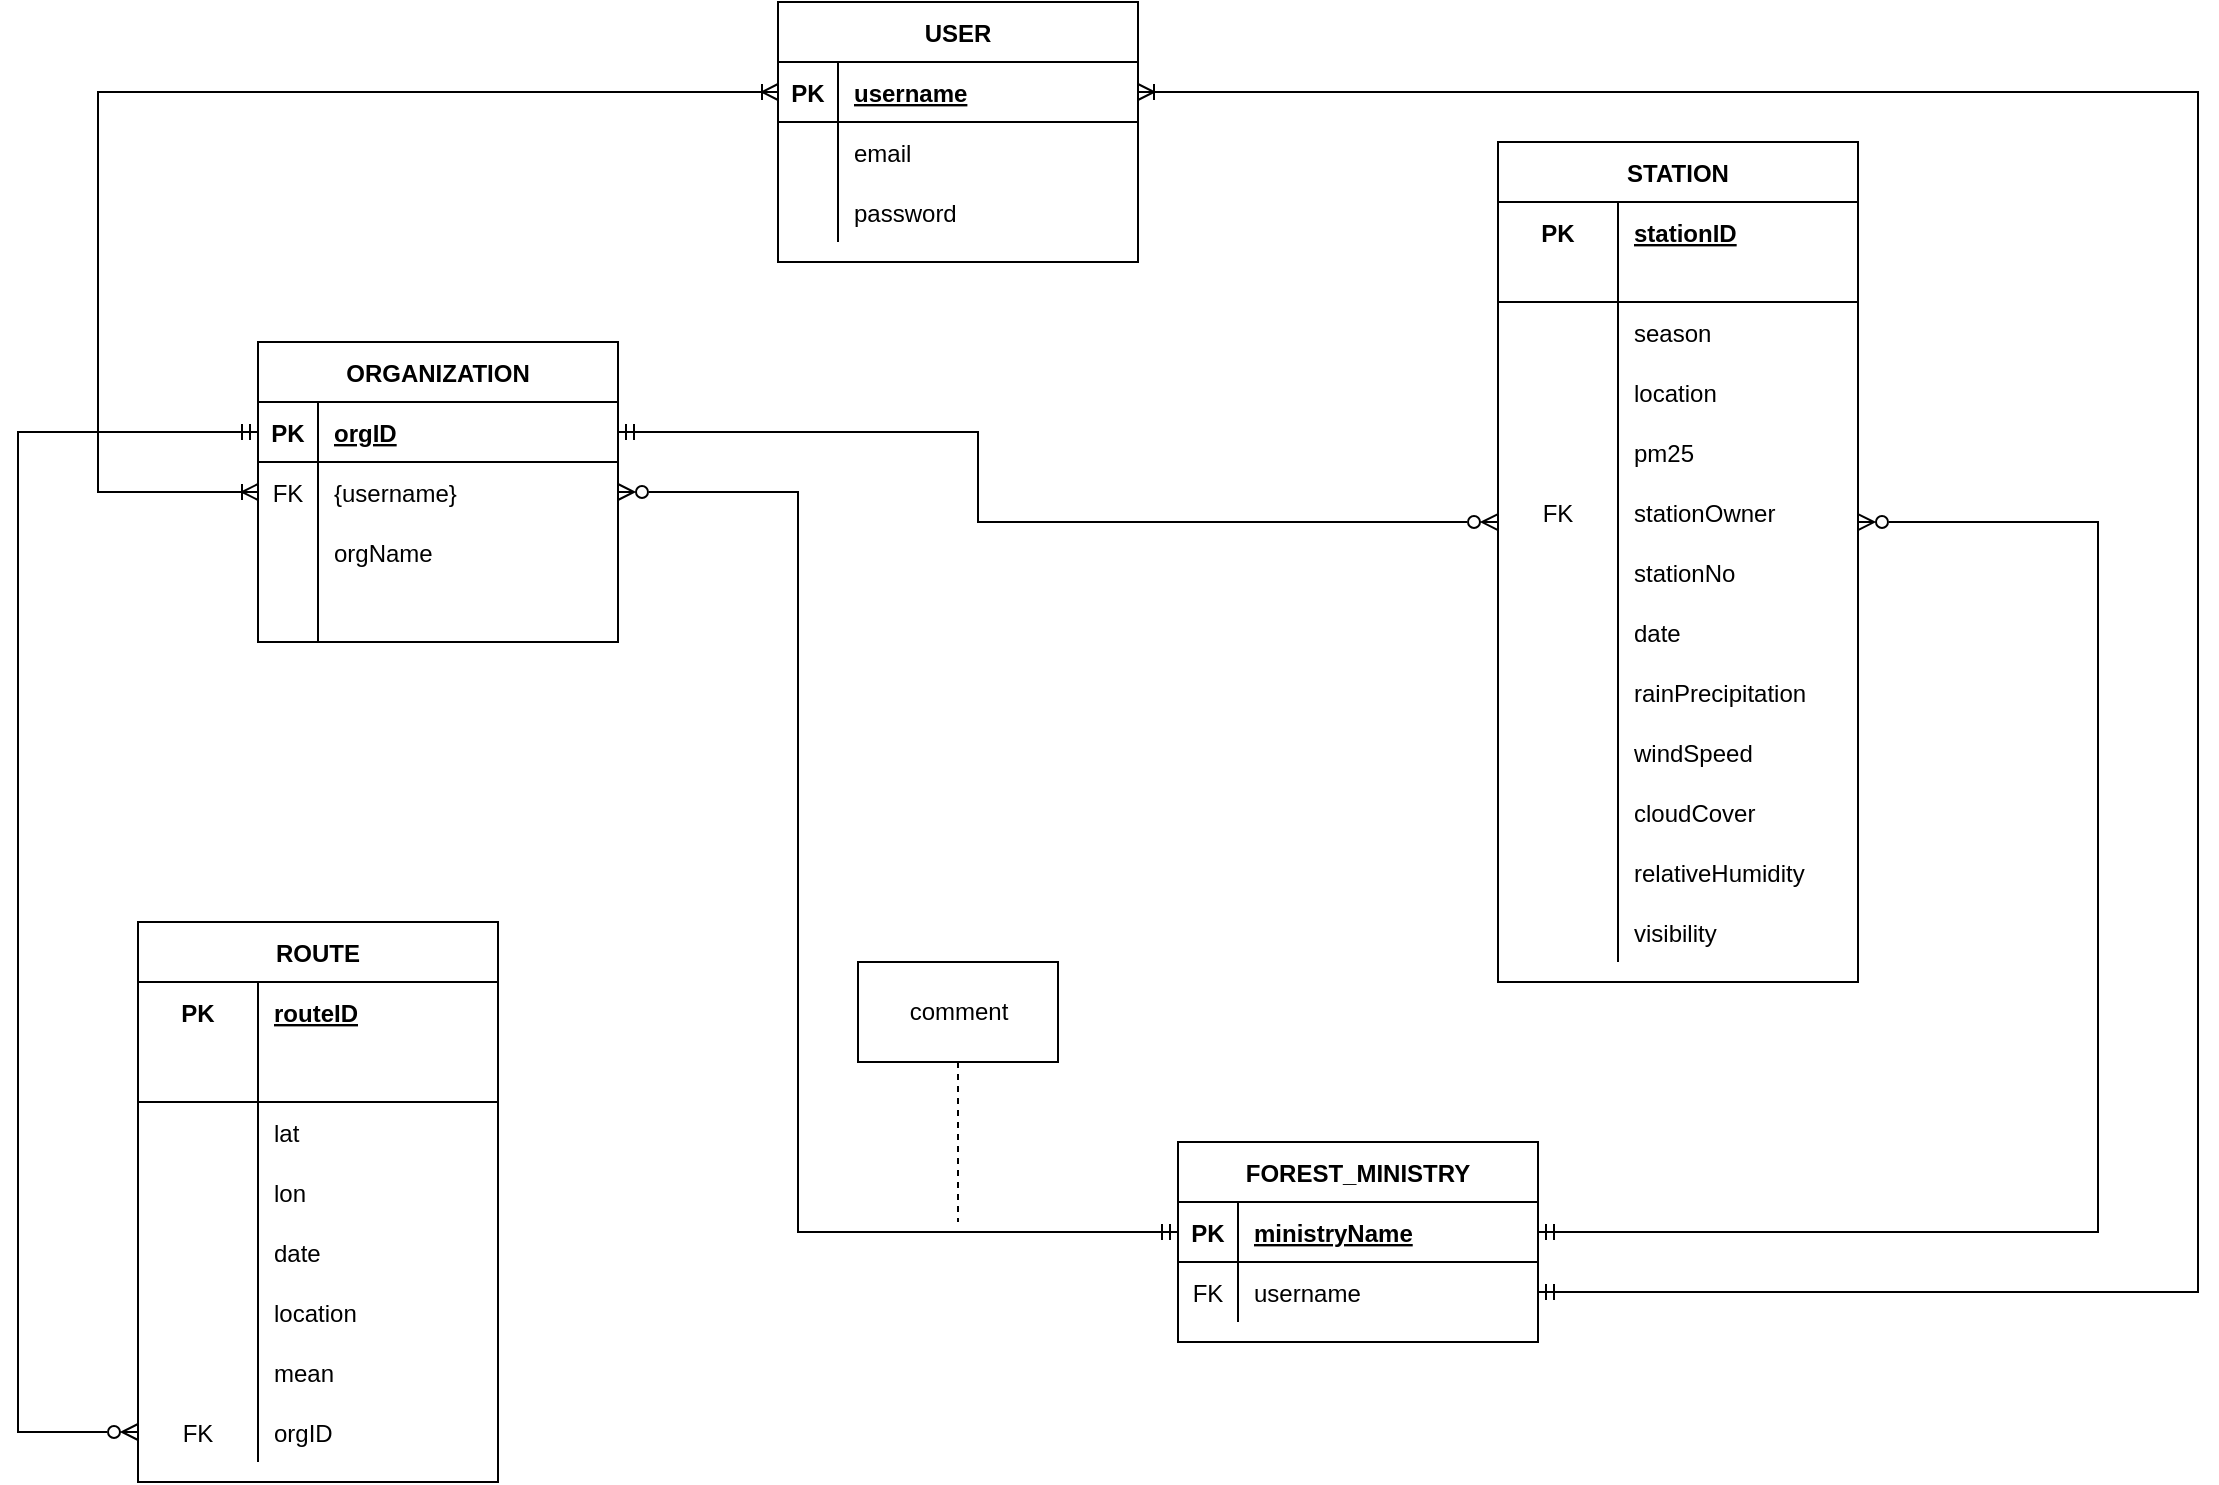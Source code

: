 <mxfile version="20.2.4" type="github" pages="2">
  <diagram id="P1OG-PjNu5Km5bsU2w-7" name="Page-1">
    <mxGraphModel dx="1381" dy="764" grid="1" gridSize="10" guides="1" tooltips="1" connect="1" arrows="1" fold="1" page="1" pageScale="1" pageWidth="850" pageHeight="1100" math="0" shadow="0">
      <root>
        <mxCell id="0" />
        <mxCell id="1" parent="0" />
        <mxCell id="Fa2v_tVgQHneqK8aDZX6-1" value="USER" style="shape=table;startSize=30;container=1;collapsible=1;childLayout=tableLayout;fixedRows=1;rowLines=0;fontStyle=1;align=center;resizeLast=1;" parent="1" vertex="1">
          <mxGeometry x="440" y="270" width="180" height="130" as="geometry" />
        </mxCell>
        <mxCell id="Fa2v_tVgQHneqK8aDZX6-2" value="" style="shape=tableRow;horizontal=0;startSize=0;swimlaneHead=0;swimlaneBody=0;fillColor=none;collapsible=0;dropTarget=0;points=[[0,0.5],[1,0.5]];portConstraint=eastwest;top=0;left=0;right=0;bottom=1;" parent="Fa2v_tVgQHneqK8aDZX6-1" vertex="1">
          <mxGeometry y="30" width="180" height="30" as="geometry" />
        </mxCell>
        <mxCell id="Fa2v_tVgQHneqK8aDZX6-3" value="PK" style="shape=partialRectangle;connectable=0;fillColor=none;top=0;left=0;bottom=0;right=0;fontStyle=1;overflow=hidden;" parent="Fa2v_tVgQHneqK8aDZX6-2" vertex="1">
          <mxGeometry width="30" height="30" as="geometry">
            <mxRectangle width="30" height="30" as="alternateBounds" />
          </mxGeometry>
        </mxCell>
        <mxCell id="Fa2v_tVgQHneqK8aDZX6-4" value="username" style="shape=partialRectangle;connectable=0;fillColor=none;top=0;left=0;bottom=0;right=0;align=left;spacingLeft=6;fontStyle=5;overflow=hidden;" parent="Fa2v_tVgQHneqK8aDZX6-2" vertex="1">
          <mxGeometry x="30" width="150" height="30" as="geometry">
            <mxRectangle width="150" height="30" as="alternateBounds" />
          </mxGeometry>
        </mxCell>
        <mxCell id="Fa2v_tVgQHneqK8aDZX6-5" value="" style="shape=tableRow;horizontal=0;startSize=0;swimlaneHead=0;swimlaneBody=0;fillColor=none;collapsible=0;dropTarget=0;points=[[0,0.5],[1,0.5]];portConstraint=eastwest;top=0;left=0;right=0;bottom=0;" parent="Fa2v_tVgQHneqK8aDZX6-1" vertex="1">
          <mxGeometry y="60" width="180" height="30" as="geometry" />
        </mxCell>
        <mxCell id="Fa2v_tVgQHneqK8aDZX6-6" value="" style="shape=partialRectangle;connectable=0;fillColor=none;top=0;left=0;bottom=0;right=0;editable=1;overflow=hidden;" parent="Fa2v_tVgQHneqK8aDZX6-5" vertex="1">
          <mxGeometry width="30" height="30" as="geometry">
            <mxRectangle width="30" height="30" as="alternateBounds" />
          </mxGeometry>
        </mxCell>
        <mxCell id="Fa2v_tVgQHneqK8aDZX6-7" value="email" style="shape=partialRectangle;connectable=0;fillColor=none;top=0;left=0;bottom=0;right=0;align=left;spacingLeft=6;overflow=hidden;" parent="Fa2v_tVgQHneqK8aDZX6-5" vertex="1">
          <mxGeometry x="30" width="150" height="30" as="geometry">
            <mxRectangle width="150" height="30" as="alternateBounds" />
          </mxGeometry>
        </mxCell>
        <mxCell id="Fa2v_tVgQHneqK8aDZX6-8" value="" style="shape=tableRow;horizontal=0;startSize=0;swimlaneHead=0;swimlaneBody=0;fillColor=none;collapsible=0;dropTarget=0;points=[[0,0.5],[1,0.5]];portConstraint=eastwest;top=0;left=0;right=0;bottom=0;" parent="Fa2v_tVgQHneqK8aDZX6-1" vertex="1">
          <mxGeometry y="90" width="180" height="30" as="geometry" />
        </mxCell>
        <mxCell id="Fa2v_tVgQHneqK8aDZX6-9" value="" style="shape=partialRectangle;connectable=0;fillColor=none;top=0;left=0;bottom=0;right=0;editable=1;overflow=hidden;" parent="Fa2v_tVgQHneqK8aDZX6-8" vertex="1">
          <mxGeometry width="30" height="30" as="geometry">
            <mxRectangle width="30" height="30" as="alternateBounds" />
          </mxGeometry>
        </mxCell>
        <mxCell id="Fa2v_tVgQHneqK8aDZX6-10" value="password" style="shape=partialRectangle;connectable=0;fillColor=none;top=0;left=0;bottom=0;right=0;align=left;spacingLeft=6;overflow=hidden;" parent="Fa2v_tVgQHneqK8aDZX6-8" vertex="1">
          <mxGeometry x="30" width="150" height="30" as="geometry">
            <mxRectangle width="150" height="30" as="alternateBounds" />
          </mxGeometry>
        </mxCell>
        <mxCell id="Fa2v_tVgQHneqK8aDZX6-11" value="ORGANIZATION" style="shape=table;startSize=30;container=1;collapsible=1;childLayout=tableLayout;fixedRows=1;rowLines=0;fontStyle=1;align=center;resizeLast=1;" parent="1" vertex="1">
          <mxGeometry x="180" y="440" width="180" height="150" as="geometry" />
        </mxCell>
        <mxCell id="Fa2v_tVgQHneqK8aDZX6-12" value="" style="shape=tableRow;horizontal=0;startSize=0;swimlaneHead=0;swimlaneBody=0;fillColor=none;collapsible=0;dropTarget=0;points=[[0,0.5],[1,0.5]];portConstraint=eastwest;top=0;left=0;right=0;bottom=1;" parent="Fa2v_tVgQHneqK8aDZX6-11" vertex="1">
          <mxGeometry y="30" width="180" height="30" as="geometry" />
        </mxCell>
        <mxCell id="Fa2v_tVgQHneqK8aDZX6-13" value="PK" style="shape=partialRectangle;connectable=0;fillColor=none;top=0;left=0;bottom=0;right=0;fontStyle=1;overflow=hidden;" parent="Fa2v_tVgQHneqK8aDZX6-12" vertex="1">
          <mxGeometry width="30" height="30" as="geometry">
            <mxRectangle width="30" height="30" as="alternateBounds" />
          </mxGeometry>
        </mxCell>
        <mxCell id="Fa2v_tVgQHneqK8aDZX6-14" value="orgID" style="shape=partialRectangle;connectable=0;fillColor=none;top=0;left=0;bottom=0;right=0;align=left;spacingLeft=6;fontStyle=5;overflow=hidden;" parent="Fa2v_tVgQHneqK8aDZX6-12" vertex="1">
          <mxGeometry x="30" width="150" height="30" as="geometry">
            <mxRectangle width="150" height="30" as="alternateBounds" />
          </mxGeometry>
        </mxCell>
        <mxCell id="Fa2v_tVgQHneqK8aDZX6-15" value="" style="shape=tableRow;horizontal=0;startSize=0;swimlaneHead=0;swimlaneBody=0;fillColor=none;collapsible=0;dropTarget=0;points=[[0,0.5],[1,0.5]];portConstraint=eastwest;top=0;left=0;right=0;bottom=0;" parent="Fa2v_tVgQHneqK8aDZX6-11" vertex="1">
          <mxGeometry y="60" width="180" height="30" as="geometry" />
        </mxCell>
        <mxCell id="Fa2v_tVgQHneqK8aDZX6-16" value="FK" style="shape=partialRectangle;connectable=0;fillColor=none;top=0;left=0;bottom=0;right=0;editable=1;overflow=hidden;" parent="Fa2v_tVgQHneqK8aDZX6-15" vertex="1">
          <mxGeometry width="30" height="30" as="geometry">
            <mxRectangle width="30" height="30" as="alternateBounds" />
          </mxGeometry>
        </mxCell>
        <mxCell id="Fa2v_tVgQHneqK8aDZX6-17" value="{username}" style="shape=partialRectangle;connectable=0;fillColor=none;top=0;left=0;bottom=0;right=0;align=left;spacingLeft=6;overflow=hidden;" parent="Fa2v_tVgQHneqK8aDZX6-15" vertex="1">
          <mxGeometry x="30" width="150" height="30" as="geometry">
            <mxRectangle width="150" height="30" as="alternateBounds" />
          </mxGeometry>
        </mxCell>
        <mxCell id="Fa2v_tVgQHneqK8aDZX6-18" value="" style="shape=tableRow;horizontal=0;startSize=0;swimlaneHead=0;swimlaneBody=0;fillColor=none;collapsible=0;dropTarget=0;points=[[0,0.5],[1,0.5]];portConstraint=eastwest;top=0;left=0;right=0;bottom=0;" parent="Fa2v_tVgQHneqK8aDZX6-11" vertex="1">
          <mxGeometry y="90" width="180" height="30" as="geometry" />
        </mxCell>
        <mxCell id="Fa2v_tVgQHneqK8aDZX6-19" value="" style="shape=partialRectangle;connectable=0;fillColor=none;top=0;left=0;bottom=0;right=0;editable=1;overflow=hidden;" parent="Fa2v_tVgQHneqK8aDZX6-18" vertex="1">
          <mxGeometry width="30" height="30" as="geometry">
            <mxRectangle width="30" height="30" as="alternateBounds" />
          </mxGeometry>
        </mxCell>
        <mxCell id="Fa2v_tVgQHneqK8aDZX6-20" value="orgName" style="shape=partialRectangle;connectable=0;fillColor=none;top=0;left=0;bottom=0;right=0;align=left;spacingLeft=6;overflow=hidden;" parent="Fa2v_tVgQHneqK8aDZX6-18" vertex="1">
          <mxGeometry x="30" width="150" height="30" as="geometry">
            <mxRectangle width="150" height="30" as="alternateBounds" />
          </mxGeometry>
        </mxCell>
        <mxCell id="Fa2v_tVgQHneqK8aDZX6-21" value="" style="shape=tableRow;horizontal=0;startSize=0;swimlaneHead=0;swimlaneBody=0;fillColor=none;collapsible=0;dropTarget=0;points=[[0,0.5],[1,0.5]];portConstraint=eastwest;top=0;left=0;right=0;bottom=0;" parent="Fa2v_tVgQHneqK8aDZX6-11" vertex="1">
          <mxGeometry y="120" width="180" height="30" as="geometry" />
        </mxCell>
        <mxCell id="Fa2v_tVgQHneqK8aDZX6-22" value="" style="shape=partialRectangle;connectable=0;fillColor=none;top=0;left=0;bottom=0;right=0;editable=1;overflow=hidden;" parent="Fa2v_tVgQHneqK8aDZX6-21" vertex="1">
          <mxGeometry width="30" height="30" as="geometry">
            <mxRectangle width="30" height="30" as="alternateBounds" />
          </mxGeometry>
        </mxCell>
        <mxCell id="Fa2v_tVgQHneqK8aDZX6-23" value="" style="shape=partialRectangle;connectable=0;fillColor=none;top=0;left=0;bottom=0;right=0;align=left;spacingLeft=6;overflow=hidden;" parent="Fa2v_tVgQHneqK8aDZX6-21" vertex="1">
          <mxGeometry x="30" width="150" height="30" as="geometry">
            <mxRectangle width="150" height="30" as="alternateBounds" />
          </mxGeometry>
        </mxCell>
        <mxCell id="Fa2v_tVgQHneqK8aDZX6-24" style="edgeStyle=orthogonalEdgeStyle;rounded=0;orthogonalLoop=1;jettySize=auto;html=1;endArrow=ERoneToMany;endFill=0;startArrow=ERoneToMany;startFill=0;exitX=0;exitY=0.5;exitDx=0;exitDy=0;entryX=0;entryY=0.5;entryDx=0;entryDy=0;" parent="1" source="Fa2v_tVgQHneqK8aDZX6-2" target="Fa2v_tVgQHneqK8aDZX6-15" edge="1">
          <mxGeometry relative="1" as="geometry">
            <Array as="points">
              <mxPoint x="100" y="315" />
              <mxPoint x="100" y="515" />
            </Array>
            <mxPoint x="440" y="320" as="sourcePoint" />
            <mxPoint x="170" y="540" as="targetPoint" />
          </mxGeometry>
        </mxCell>
        <mxCell id="Fa2v_tVgQHneqK8aDZX6-25" style="edgeStyle=orthogonalEdgeStyle;rounded=0;orthogonalLoop=1;jettySize=auto;html=1;startArrow=ERmandOne;startFill=0;endArrow=ERzeroToMany;endFill=0;exitX=0;exitY=0.5;exitDx=0;exitDy=0;entryX=1;entryY=0.5;entryDx=0;entryDy=0;" parent="1" source="Fa2v_tVgQHneqK8aDZX6-27" target="Fa2v_tVgQHneqK8aDZX6-15" edge="1">
          <mxGeometry relative="1" as="geometry">
            <Array as="points">
              <mxPoint x="450" y="885" />
              <mxPoint x="450" y="515" />
            </Array>
            <mxPoint x="760" y="400" as="sourcePoint" />
            <mxPoint x="390" y="520" as="targetPoint" />
          </mxGeometry>
        </mxCell>
        <mxCell id="Fa2v_tVgQHneqK8aDZX6-26" value="FOREST_MINISTRY" style="shape=table;startSize=30;container=1;collapsible=1;childLayout=tableLayout;fixedRows=1;rowLines=0;fontStyle=1;align=center;resizeLast=1;" parent="1" vertex="1">
          <mxGeometry x="640" y="840" width="180" height="100" as="geometry" />
        </mxCell>
        <mxCell id="Fa2v_tVgQHneqK8aDZX6-27" value="" style="shape=tableRow;horizontal=0;startSize=0;swimlaneHead=0;swimlaneBody=0;fillColor=none;collapsible=0;dropTarget=0;points=[[0,0.5],[1,0.5]];portConstraint=eastwest;top=0;left=0;right=0;bottom=1;" parent="Fa2v_tVgQHneqK8aDZX6-26" vertex="1">
          <mxGeometry y="30" width="180" height="30" as="geometry" />
        </mxCell>
        <mxCell id="Fa2v_tVgQHneqK8aDZX6-28" value="PK" style="shape=partialRectangle;connectable=0;fillColor=none;top=0;left=0;bottom=0;right=0;fontStyle=1;overflow=hidden;" parent="Fa2v_tVgQHneqK8aDZX6-27" vertex="1">
          <mxGeometry width="30" height="30" as="geometry">
            <mxRectangle width="30" height="30" as="alternateBounds" />
          </mxGeometry>
        </mxCell>
        <mxCell id="Fa2v_tVgQHneqK8aDZX6-29" value="ministryName" style="shape=partialRectangle;connectable=0;fillColor=none;top=0;left=0;bottom=0;right=0;align=left;spacingLeft=6;fontStyle=5;overflow=hidden;" parent="Fa2v_tVgQHneqK8aDZX6-27" vertex="1">
          <mxGeometry x="30" width="150" height="30" as="geometry">
            <mxRectangle width="150" height="30" as="alternateBounds" />
          </mxGeometry>
        </mxCell>
        <mxCell id="Fa2v_tVgQHneqK8aDZX6-30" value="" style="shape=tableRow;horizontal=0;startSize=0;swimlaneHead=0;swimlaneBody=0;fillColor=none;collapsible=0;dropTarget=0;points=[[0,0.5],[1,0.5]];portConstraint=eastwest;top=0;left=0;right=0;bottom=0;" parent="Fa2v_tVgQHneqK8aDZX6-26" vertex="1">
          <mxGeometry y="60" width="180" height="30" as="geometry" />
        </mxCell>
        <mxCell id="Fa2v_tVgQHneqK8aDZX6-31" value="FK" style="shape=partialRectangle;connectable=0;fillColor=none;top=0;left=0;bottom=0;right=0;editable=1;overflow=hidden;" parent="Fa2v_tVgQHneqK8aDZX6-30" vertex="1">
          <mxGeometry width="30" height="30" as="geometry">
            <mxRectangle width="30" height="30" as="alternateBounds" />
          </mxGeometry>
        </mxCell>
        <mxCell id="Fa2v_tVgQHneqK8aDZX6-32" value="username" style="shape=partialRectangle;connectable=0;fillColor=none;top=0;left=0;bottom=0;right=0;align=left;spacingLeft=6;overflow=hidden;" parent="Fa2v_tVgQHneqK8aDZX6-30" vertex="1">
          <mxGeometry x="30" width="150" height="30" as="geometry">
            <mxRectangle width="150" height="30" as="alternateBounds" />
          </mxGeometry>
        </mxCell>
        <mxCell id="Fa2v_tVgQHneqK8aDZX6-33" style="rounded=0;orthogonalLoop=1;jettySize=auto;html=1;endArrow=ERmandOne;endFill=0;startArrow=ERoneToMany;startFill=0;edgeStyle=orthogonalEdgeStyle;entryX=1;entryY=0.5;entryDx=0;entryDy=0;exitX=1;exitY=0.5;exitDx=0;exitDy=0;" parent="1" source="Fa2v_tVgQHneqK8aDZX6-2" target="Fa2v_tVgQHneqK8aDZX6-30" edge="1">
          <mxGeometry relative="1" as="geometry">
            <mxPoint x="980" y="440" as="targetPoint" />
            <Array as="points">
              <mxPoint x="1150" y="315" />
              <mxPoint x="1150" y="915" />
            </Array>
            <mxPoint x="670" y="310" as="sourcePoint" />
          </mxGeometry>
        </mxCell>
        <mxCell id="Fa2v_tVgQHneqK8aDZX6-34" value="ROUTE" style="shape=table;startSize=30;container=1;collapsible=1;childLayout=tableLayout;fixedRows=1;rowLines=0;fontStyle=1;align=center;resizeLast=1;" parent="1" vertex="1">
          <mxGeometry x="120" y="730" width="180" height="280" as="geometry" />
        </mxCell>
        <mxCell id="Fa2v_tVgQHneqK8aDZX6-35" value="" style="shape=tableRow;horizontal=0;startSize=0;swimlaneHead=0;swimlaneBody=0;fillColor=none;collapsible=0;dropTarget=0;points=[[0,0.5],[1,0.5]];portConstraint=eastwest;top=0;left=0;right=0;bottom=0;" parent="Fa2v_tVgQHneqK8aDZX6-34" vertex="1">
          <mxGeometry y="30" width="180" height="30" as="geometry" />
        </mxCell>
        <mxCell id="Fa2v_tVgQHneqK8aDZX6-36" value="PK" style="shape=partialRectangle;connectable=0;fillColor=none;top=0;left=0;bottom=0;right=0;fontStyle=1;overflow=hidden;" parent="Fa2v_tVgQHneqK8aDZX6-35" vertex="1">
          <mxGeometry width="60" height="30" as="geometry">
            <mxRectangle width="60" height="30" as="alternateBounds" />
          </mxGeometry>
        </mxCell>
        <mxCell id="Fa2v_tVgQHneqK8aDZX6-37" value="routeID" style="shape=partialRectangle;connectable=0;fillColor=none;top=0;left=0;bottom=0;right=0;align=left;spacingLeft=6;fontStyle=5;overflow=hidden;" parent="Fa2v_tVgQHneqK8aDZX6-35" vertex="1">
          <mxGeometry x="60" width="120" height="30" as="geometry">
            <mxRectangle width="120" height="30" as="alternateBounds" />
          </mxGeometry>
        </mxCell>
        <mxCell id="Fa2v_tVgQHneqK8aDZX6-38" value="" style="shape=tableRow;horizontal=0;startSize=0;swimlaneHead=0;swimlaneBody=0;fillColor=none;collapsible=0;dropTarget=0;points=[[0,0.5],[1,0.5]];portConstraint=eastwest;top=0;left=0;right=0;bottom=1;" parent="Fa2v_tVgQHneqK8aDZX6-34" vertex="1">
          <mxGeometry y="60" width="180" height="30" as="geometry" />
        </mxCell>
        <mxCell id="Fa2v_tVgQHneqK8aDZX6-39" value="" style="shape=partialRectangle;connectable=0;fillColor=none;top=0;left=0;bottom=0;right=0;fontStyle=1;overflow=hidden;" parent="Fa2v_tVgQHneqK8aDZX6-38" vertex="1">
          <mxGeometry width="60" height="30" as="geometry">
            <mxRectangle width="60" height="30" as="alternateBounds" />
          </mxGeometry>
        </mxCell>
        <mxCell id="Fa2v_tVgQHneqK8aDZX6-40" value="" style="shape=partialRectangle;connectable=0;fillColor=none;top=0;left=0;bottom=0;right=0;align=left;spacingLeft=6;fontStyle=5;overflow=hidden;" parent="Fa2v_tVgQHneqK8aDZX6-38" vertex="1">
          <mxGeometry x="60" width="120" height="30" as="geometry">
            <mxRectangle width="120" height="30" as="alternateBounds" />
          </mxGeometry>
        </mxCell>
        <mxCell id="Fa2v_tVgQHneqK8aDZX6-41" value="" style="shape=tableRow;horizontal=0;startSize=0;swimlaneHead=0;swimlaneBody=0;fillColor=none;collapsible=0;dropTarget=0;points=[[0,0.5],[1,0.5]];portConstraint=eastwest;top=0;left=0;right=0;bottom=0;" parent="Fa2v_tVgQHneqK8aDZX6-34" vertex="1">
          <mxGeometry y="90" width="180" height="30" as="geometry" />
        </mxCell>
        <mxCell id="Fa2v_tVgQHneqK8aDZX6-42" value="" style="shape=partialRectangle;connectable=0;fillColor=none;top=0;left=0;bottom=0;right=0;editable=1;overflow=hidden;" parent="Fa2v_tVgQHneqK8aDZX6-41" vertex="1">
          <mxGeometry width="60" height="30" as="geometry">
            <mxRectangle width="60" height="30" as="alternateBounds" />
          </mxGeometry>
        </mxCell>
        <mxCell id="Fa2v_tVgQHneqK8aDZX6-43" value="lat" style="shape=partialRectangle;connectable=0;fillColor=none;top=0;left=0;bottom=0;right=0;align=left;spacingLeft=6;overflow=hidden;" parent="Fa2v_tVgQHneqK8aDZX6-41" vertex="1">
          <mxGeometry x="60" width="120" height="30" as="geometry">
            <mxRectangle width="120" height="30" as="alternateBounds" />
          </mxGeometry>
        </mxCell>
        <mxCell id="Fa2v_tVgQHneqK8aDZX6-44" value="" style="shape=tableRow;horizontal=0;startSize=0;swimlaneHead=0;swimlaneBody=0;fillColor=none;collapsible=0;dropTarget=0;points=[[0,0.5],[1,0.5]];portConstraint=eastwest;top=0;left=0;right=0;bottom=0;" parent="Fa2v_tVgQHneqK8aDZX6-34" vertex="1">
          <mxGeometry y="120" width="180" height="30" as="geometry" />
        </mxCell>
        <mxCell id="Fa2v_tVgQHneqK8aDZX6-45" value="" style="shape=partialRectangle;connectable=0;fillColor=none;top=0;left=0;bottom=0;right=0;editable=1;overflow=hidden;" parent="Fa2v_tVgQHneqK8aDZX6-44" vertex="1">
          <mxGeometry width="60" height="30" as="geometry">
            <mxRectangle width="60" height="30" as="alternateBounds" />
          </mxGeometry>
        </mxCell>
        <mxCell id="Fa2v_tVgQHneqK8aDZX6-46" value="lon" style="shape=partialRectangle;connectable=0;fillColor=none;top=0;left=0;bottom=0;right=0;align=left;spacingLeft=6;overflow=hidden;" parent="Fa2v_tVgQHneqK8aDZX6-44" vertex="1">
          <mxGeometry x="60" width="120" height="30" as="geometry">
            <mxRectangle width="120" height="30" as="alternateBounds" />
          </mxGeometry>
        </mxCell>
        <mxCell id="Fa2v_tVgQHneqK8aDZX6-47" value="" style="shape=tableRow;horizontal=0;startSize=0;swimlaneHead=0;swimlaneBody=0;fillColor=none;collapsible=0;dropTarget=0;points=[[0,0.5],[1,0.5]];portConstraint=eastwest;top=0;left=0;right=0;bottom=0;" parent="Fa2v_tVgQHneqK8aDZX6-34" vertex="1">
          <mxGeometry y="150" width="180" height="30" as="geometry" />
        </mxCell>
        <mxCell id="Fa2v_tVgQHneqK8aDZX6-48" value="" style="shape=partialRectangle;connectable=0;fillColor=none;top=0;left=0;bottom=0;right=0;editable=1;overflow=hidden;" parent="Fa2v_tVgQHneqK8aDZX6-47" vertex="1">
          <mxGeometry width="60" height="30" as="geometry">
            <mxRectangle width="60" height="30" as="alternateBounds" />
          </mxGeometry>
        </mxCell>
        <mxCell id="Fa2v_tVgQHneqK8aDZX6-49" value="date" style="shape=partialRectangle;connectable=0;fillColor=none;top=0;left=0;bottom=0;right=0;align=left;spacingLeft=6;overflow=hidden;" parent="Fa2v_tVgQHneqK8aDZX6-47" vertex="1">
          <mxGeometry x="60" width="120" height="30" as="geometry">
            <mxRectangle width="120" height="30" as="alternateBounds" />
          </mxGeometry>
        </mxCell>
        <mxCell id="Fa2v_tVgQHneqK8aDZX6-50" value="" style="shape=tableRow;horizontal=0;startSize=0;swimlaneHead=0;swimlaneBody=0;fillColor=none;collapsible=0;dropTarget=0;points=[[0,0.5],[1,0.5]];portConstraint=eastwest;top=0;left=0;right=0;bottom=0;" parent="Fa2v_tVgQHneqK8aDZX6-34" vertex="1">
          <mxGeometry y="180" width="180" height="30" as="geometry" />
        </mxCell>
        <mxCell id="Fa2v_tVgQHneqK8aDZX6-51" value="" style="shape=partialRectangle;connectable=0;fillColor=none;top=0;left=0;bottom=0;right=0;editable=1;overflow=hidden;" parent="Fa2v_tVgQHneqK8aDZX6-50" vertex="1">
          <mxGeometry width="60" height="30" as="geometry">
            <mxRectangle width="60" height="30" as="alternateBounds" />
          </mxGeometry>
        </mxCell>
        <mxCell id="Fa2v_tVgQHneqK8aDZX6-52" value="location" style="shape=partialRectangle;connectable=0;fillColor=none;top=0;left=0;bottom=0;right=0;align=left;spacingLeft=6;overflow=hidden;" parent="Fa2v_tVgQHneqK8aDZX6-50" vertex="1">
          <mxGeometry x="60" width="120" height="30" as="geometry">
            <mxRectangle width="120" height="30" as="alternateBounds" />
          </mxGeometry>
        </mxCell>
        <mxCell id="Fa2v_tVgQHneqK8aDZX6-53" value="" style="shape=tableRow;horizontal=0;startSize=0;swimlaneHead=0;swimlaneBody=0;fillColor=none;collapsible=0;dropTarget=0;points=[[0,0.5],[1,0.5]];portConstraint=eastwest;top=0;left=0;right=0;bottom=0;" parent="Fa2v_tVgQHneqK8aDZX6-34" vertex="1">
          <mxGeometry y="210" width="180" height="30" as="geometry" />
        </mxCell>
        <mxCell id="Fa2v_tVgQHneqK8aDZX6-54" value="" style="shape=partialRectangle;connectable=0;fillColor=none;top=0;left=0;bottom=0;right=0;editable=1;overflow=hidden;" parent="Fa2v_tVgQHneqK8aDZX6-53" vertex="1">
          <mxGeometry width="60" height="30" as="geometry">
            <mxRectangle width="60" height="30" as="alternateBounds" />
          </mxGeometry>
        </mxCell>
        <mxCell id="Fa2v_tVgQHneqK8aDZX6-55" value="mean" style="shape=partialRectangle;connectable=0;fillColor=none;top=0;left=0;bottom=0;right=0;align=left;spacingLeft=6;overflow=hidden;" parent="Fa2v_tVgQHneqK8aDZX6-53" vertex="1">
          <mxGeometry x="60" width="120" height="30" as="geometry">
            <mxRectangle width="120" height="30" as="alternateBounds" />
          </mxGeometry>
        </mxCell>
        <mxCell id="1m5my00AeO6LskAyZeh7-1" value="" style="shape=tableRow;horizontal=0;startSize=0;swimlaneHead=0;swimlaneBody=0;fillColor=none;collapsible=0;dropTarget=0;points=[[0,0.5],[1,0.5]];portConstraint=eastwest;top=0;left=0;right=0;bottom=0;" parent="Fa2v_tVgQHneqK8aDZX6-34" vertex="1">
          <mxGeometry y="240" width="180" height="30" as="geometry" />
        </mxCell>
        <mxCell id="1m5my00AeO6LskAyZeh7-2" value="FK" style="shape=partialRectangle;connectable=0;fillColor=none;top=0;left=0;bottom=0;right=0;editable=1;overflow=hidden;" parent="1m5my00AeO6LskAyZeh7-1" vertex="1">
          <mxGeometry width="60" height="30" as="geometry">
            <mxRectangle width="60" height="30" as="alternateBounds" />
          </mxGeometry>
        </mxCell>
        <mxCell id="1m5my00AeO6LskAyZeh7-3" value="orgID" style="shape=partialRectangle;connectable=0;fillColor=none;top=0;left=0;bottom=0;right=0;align=left;spacingLeft=6;overflow=hidden;" parent="1m5my00AeO6LskAyZeh7-1" vertex="1">
          <mxGeometry x="60" width="120" height="30" as="geometry">
            <mxRectangle width="120" height="30" as="alternateBounds" />
          </mxGeometry>
        </mxCell>
        <mxCell id="Fa2v_tVgQHneqK8aDZX6-56" style="edgeStyle=orthogonalEdgeStyle;rounded=0;orthogonalLoop=1;jettySize=auto;html=1;startArrow=ERmandOne;startFill=0;endArrow=ERzeroToMany;endFill=0;exitX=0;exitY=0.5;exitDx=0;exitDy=0;entryX=0;entryY=0.5;entryDx=0;entryDy=0;" parent="1" source="Fa2v_tVgQHneqK8aDZX6-12" target="1m5my00AeO6LskAyZeh7-1" edge="1">
          <mxGeometry relative="1" as="geometry">
            <Array as="points">
              <mxPoint x="60" y="485" />
              <mxPoint x="60" y="985" />
            </Array>
            <mxPoint x="180" y="485" as="sourcePoint" />
            <mxPoint x="110" y="775" as="targetPoint" />
          </mxGeometry>
        </mxCell>
        <mxCell id="Fa2v_tVgQHneqK8aDZX6-57" value="STATION" style="shape=table;startSize=30;container=1;collapsible=1;childLayout=tableLayout;fixedRows=1;rowLines=0;fontStyle=1;align=center;resizeLast=1;" parent="1" vertex="1">
          <mxGeometry x="800" y="340" width="180" height="420" as="geometry" />
        </mxCell>
        <mxCell id="Fa2v_tVgQHneqK8aDZX6-58" value="" style="shape=tableRow;horizontal=0;startSize=0;swimlaneHead=0;swimlaneBody=0;fillColor=none;collapsible=0;dropTarget=0;points=[[0,0.5],[1,0.5]];portConstraint=eastwest;top=0;left=0;right=0;bottom=0;" parent="Fa2v_tVgQHneqK8aDZX6-57" vertex="1">
          <mxGeometry y="30" width="180" height="30" as="geometry" />
        </mxCell>
        <mxCell id="Fa2v_tVgQHneqK8aDZX6-59" value="PK" style="shape=partialRectangle;connectable=0;fillColor=none;top=0;left=0;bottom=0;right=0;fontStyle=1;overflow=hidden;" parent="Fa2v_tVgQHneqK8aDZX6-58" vertex="1">
          <mxGeometry width="60" height="30" as="geometry">
            <mxRectangle width="60" height="30" as="alternateBounds" />
          </mxGeometry>
        </mxCell>
        <mxCell id="Fa2v_tVgQHneqK8aDZX6-60" value="stationID" style="shape=partialRectangle;connectable=0;fillColor=none;top=0;left=0;bottom=0;right=0;align=left;spacingLeft=6;fontStyle=5;overflow=hidden;" parent="Fa2v_tVgQHneqK8aDZX6-58" vertex="1">
          <mxGeometry x="60" width="120" height="30" as="geometry">
            <mxRectangle width="120" height="30" as="alternateBounds" />
          </mxGeometry>
        </mxCell>
        <mxCell id="Fa2v_tVgQHneqK8aDZX6-61" value="" style="shape=tableRow;horizontal=0;startSize=0;swimlaneHead=0;swimlaneBody=0;fillColor=none;collapsible=0;dropTarget=0;points=[[0,0.5],[1,0.5]];portConstraint=eastwest;top=0;left=0;right=0;bottom=1;" parent="Fa2v_tVgQHneqK8aDZX6-57" vertex="1">
          <mxGeometry y="60" width="180" height="20" as="geometry" />
        </mxCell>
        <mxCell id="Fa2v_tVgQHneqK8aDZX6-62" value="" style="shape=partialRectangle;connectable=0;fillColor=none;top=0;left=0;bottom=0;right=0;fontStyle=1;overflow=hidden;" parent="Fa2v_tVgQHneqK8aDZX6-61" vertex="1">
          <mxGeometry width="60" height="20" as="geometry">
            <mxRectangle width="60" height="20" as="alternateBounds" />
          </mxGeometry>
        </mxCell>
        <mxCell id="Fa2v_tVgQHneqK8aDZX6-63" value="" style="shape=partialRectangle;connectable=0;fillColor=none;top=0;left=0;bottom=0;right=0;align=left;spacingLeft=6;fontStyle=5;overflow=hidden;" parent="Fa2v_tVgQHneqK8aDZX6-61" vertex="1">
          <mxGeometry x="60" width="120" height="20" as="geometry">
            <mxRectangle width="120" height="20" as="alternateBounds" />
          </mxGeometry>
        </mxCell>
        <mxCell id="Fa2v_tVgQHneqK8aDZX6-64" value="" style="shape=tableRow;horizontal=0;startSize=0;swimlaneHead=0;swimlaneBody=0;fillColor=none;collapsible=0;dropTarget=0;points=[[0,0.5],[1,0.5]];portConstraint=eastwest;top=0;left=0;right=0;bottom=0;" parent="Fa2v_tVgQHneqK8aDZX6-57" vertex="1">
          <mxGeometry y="80" width="180" height="30" as="geometry" />
        </mxCell>
        <mxCell id="Fa2v_tVgQHneqK8aDZX6-65" value="" style="shape=partialRectangle;connectable=0;fillColor=none;top=0;left=0;bottom=0;right=0;editable=1;overflow=hidden;" parent="Fa2v_tVgQHneqK8aDZX6-64" vertex="1">
          <mxGeometry width="60" height="30" as="geometry">
            <mxRectangle width="60" height="30" as="alternateBounds" />
          </mxGeometry>
        </mxCell>
        <mxCell id="Fa2v_tVgQHneqK8aDZX6-66" value="season" style="shape=partialRectangle;connectable=0;fillColor=none;top=0;left=0;bottom=0;right=0;align=left;spacingLeft=6;overflow=hidden;" parent="Fa2v_tVgQHneqK8aDZX6-64" vertex="1">
          <mxGeometry x="60" width="120" height="30" as="geometry">
            <mxRectangle width="120" height="30" as="alternateBounds" />
          </mxGeometry>
        </mxCell>
        <mxCell id="Fa2v_tVgQHneqK8aDZX6-67" value="" style="shape=tableRow;horizontal=0;startSize=0;swimlaneHead=0;swimlaneBody=0;fillColor=none;collapsible=0;dropTarget=0;points=[[0,0.5],[1,0.5]];portConstraint=eastwest;top=0;left=0;right=0;bottom=0;" parent="Fa2v_tVgQHneqK8aDZX6-57" vertex="1">
          <mxGeometry y="110" width="180" height="30" as="geometry" />
        </mxCell>
        <mxCell id="Fa2v_tVgQHneqK8aDZX6-68" value="" style="shape=partialRectangle;connectable=0;fillColor=none;top=0;left=0;bottom=0;right=0;editable=1;overflow=hidden;" parent="Fa2v_tVgQHneqK8aDZX6-67" vertex="1">
          <mxGeometry width="60" height="30" as="geometry">
            <mxRectangle width="60" height="30" as="alternateBounds" />
          </mxGeometry>
        </mxCell>
        <mxCell id="Fa2v_tVgQHneqK8aDZX6-69" value="location" style="shape=partialRectangle;connectable=0;fillColor=none;top=0;left=0;bottom=0;right=0;align=left;spacingLeft=6;overflow=hidden;" parent="Fa2v_tVgQHneqK8aDZX6-67" vertex="1">
          <mxGeometry x="60" width="120" height="30" as="geometry">
            <mxRectangle width="120" height="30" as="alternateBounds" />
          </mxGeometry>
        </mxCell>
        <mxCell id="Fa2v_tVgQHneqK8aDZX6-70" value="" style="shape=tableRow;horizontal=0;startSize=0;swimlaneHead=0;swimlaneBody=0;fillColor=none;collapsible=0;dropTarget=0;points=[[0,0.5],[1,0.5]];portConstraint=eastwest;top=0;left=0;right=0;bottom=0;" parent="Fa2v_tVgQHneqK8aDZX6-57" vertex="1">
          <mxGeometry y="140" width="180" height="30" as="geometry" />
        </mxCell>
        <mxCell id="Fa2v_tVgQHneqK8aDZX6-71" value="" style="shape=partialRectangle;connectable=0;fillColor=none;top=0;left=0;bottom=0;right=0;editable=1;overflow=hidden;" parent="Fa2v_tVgQHneqK8aDZX6-70" vertex="1">
          <mxGeometry width="60" height="30" as="geometry">
            <mxRectangle width="60" height="30" as="alternateBounds" />
          </mxGeometry>
        </mxCell>
        <mxCell id="Fa2v_tVgQHneqK8aDZX6-72" value="pm25" style="shape=partialRectangle;connectable=0;fillColor=none;top=0;left=0;bottom=0;right=0;align=left;spacingLeft=6;overflow=hidden;" parent="Fa2v_tVgQHneqK8aDZX6-70" vertex="1">
          <mxGeometry x="60" width="120" height="30" as="geometry">
            <mxRectangle width="120" height="30" as="alternateBounds" />
          </mxGeometry>
        </mxCell>
        <mxCell id="1m5my00AeO6LskAyZeh7-4" value="" style="shape=tableRow;horizontal=0;startSize=0;swimlaneHead=0;swimlaneBody=0;fillColor=none;collapsible=0;dropTarget=0;points=[[0,0.5],[1,0.5]];portConstraint=eastwest;top=0;left=0;right=0;bottom=0;" parent="Fa2v_tVgQHneqK8aDZX6-57" vertex="1">
          <mxGeometry y="170" width="180" height="30" as="geometry" />
        </mxCell>
        <mxCell id="1m5my00AeO6LskAyZeh7-5" value="FK" style="shape=partialRectangle;connectable=0;fillColor=none;top=0;left=0;bottom=0;right=0;editable=1;overflow=hidden;" parent="1m5my00AeO6LskAyZeh7-4" vertex="1">
          <mxGeometry width="60" height="30" as="geometry">
            <mxRectangle width="60" height="30" as="alternateBounds" />
          </mxGeometry>
        </mxCell>
        <mxCell id="1m5my00AeO6LskAyZeh7-6" value="stationOwner" style="shape=partialRectangle;connectable=0;fillColor=none;top=0;left=0;bottom=0;right=0;align=left;spacingLeft=6;overflow=hidden;" parent="1m5my00AeO6LskAyZeh7-4" vertex="1">
          <mxGeometry x="60" width="120" height="30" as="geometry">
            <mxRectangle width="120" height="30" as="alternateBounds" />
          </mxGeometry>
        </mxCell>
        <mxCell id="1m5my00AeO6LskAyZeh7-7" value="" style="shape=tableRow;horizontal=0;startSize=0;swimlaneHead=0;swimlaneBody=0;fillColor=none;collapsible=0;dropTarget=0;points=[[0,0.5],[1,0.5]];portConstraint=eastwest;top=0;left=0;right=0;bottom=0;" parent="Fa2v_tVgQHneqK8aDZX6-57" vertex="1">
          <mxGeometry y="200" width="180" height="30" as="geometry" />
        </mxCell>
        <mxCell id="1m5my00AeO6LskAyZeh7-8" value="" style="shape=partialRectangle;connectable=0;fillColor=none;top=0;left=0;bottom=0;right=0;editable=1;overflow=hidden;" parent="1m5my00AeO6LskAyZeh7-7" vertex="1">
          <mxGeometry width="60" height="30" as="geometry">
            <mxRectangle width="60" height="30" as="alternateBounds" />
          </mxGeometry>
        </mxCell>
        <mxCell id="1m5my00AeO6LskAyZeh7-9" value="stationNo" style="shape=partialRectangle;connectable=0;fillColor=none;top=0;left=0;bottom=0;right=0;align=left;spacingLeft=6;overflow=hidden;" parent="1m5my00AeO6LskAyZeh7-7" vertex="1">
          <mxGeometry x="60" width="120" height="30" as="geometry">
            <mxRectangle width="120" height="30" as="alternateBounds" />
          </mxGeometry>
        </mxCell>
        <mxCell id="rDOfNvieGsFVDQJzsNjW-22" value="" style="shape=tableRow;horizontal=0;startSize=0;swimlaneHead=0;swimlaneBody=0;fillColor=none;collapsible=0;dropTarget=0;points=[[0,0.5],[1,0.5]];portConstraint=eastwest;top=0;left=0;right=0;bottom=0;" parent="Fa2v_tVgQHneqK8aDZX6-57" vertex="1">
          <mxGeometry y="230" width="180" height="30" as="geometry" />
        </mxCell>
        <mxCell id="rDOfNvieGsFVDQJzsNjW-23" value="" style="shape=partialRectangle;connectable=0;fillColor=none;top=0;left=0;bottom=0;right=0;editable=1;overflow=hidden;" parent="rDOfNvieGsFVDQJzsNjW-22" vertex="1">
          <mxGeometry width="60" height="30" as="geometry">
            <mxRectangle width="60" height="30" as="alternateBounds" />
          </mxGeometry>
        </mxCell>
        <mxCell id="rDOfNvieGsFVDQJzsNjW-24" value="date" style="shape=partialRectangle;connectable=0;fillColor=none;top=0;left=0;bottom=0;right=0;align=left;spacingLeft=6;overflow=hidden;" parent="rDOfNvieGsFVDQJzsNjW-22" vertex="1">
          <mxGeometry x="60" width="120" height="30" as="geometry">
            <mxRectangle width="120" height="30" as="alternateBounds" />
          </mxGeometry>
        </mxCell>
        <mxCell id="rDOfNvieGsFVDQJzsNjW-25" value="" style="shape=tableRow;horizontal=0;startSize=0;swimlaneHead=0;swimlaneBody=0;fillColor=none;collapsible=0;dropTarget=0;points=[[0,0.5],[1,0.5]];portConstraint=eastwest;top=0;left=0;right=0;bottom=0;" parent="Fa2v_tVgQHneqK8aDZX6-57" vertex="1">
          <mxGeometry y="260" width="180" height="30" as="geometry" />
        </mxCell>
        <mxCell id="rDOfNvieGsFVDQJzsNjW-26" value="" style="shape=partialRectangle;connectable=0;fillColor=none;top=0;left=0;bottom=0;right=0;editable=1;overflow=hidden;" parent="rDOfNvieGsFVDQJzsNjW-25" vertex="1">
          <mxGeometry width="60" height="30" as="geometry">
            <mxRectangle width="60" height="30" as="alternateBounds" />
          </mxGeometry>
        </mxCell>
        <mxCell id="rDOfNvieGsFVDQJzsNjW-27" value="rainPrecipitation" style="shape=partialRectangle;connectable=0;fillColor=none;top=0;left=0;bottom=0;right=0;align=left;spacingLeft=6;overflow=hidden;" parent="rDOfNvieGsFVDQJzsNjW-25" vertex="1">
          <mxGeometry x="60" width="120" height="30" as="geometry">
            <mxRectangle width="120" height="30" as="alternateBounds" />
          </mxGeometry>
        </mxCell>
        <mxCell id="rDOfNvieGsFVDQJzsNjW-28" value="" style="shape=tableRow;horizontal=0;startSize=0;swimlaneHead=0;swimlaneBody=0;fillColor=none;collapsible=0;dropTarget=0;points=[[0,0.5],[1,0.5]];portConstraint=eastwest;top=0;left=0;right=0;bottom=0;" parent="Fa2v_tVgQHneqK8aDZX6-57" vertex="1">
          <mxGeometry y="290" width="180" height="30" as="geometry" />
        </mxCell>
        <mxCell id="rDOfNvieGsFVDQJzsNjW-29" value="" style="shape=partialRectangle;connectable=0;fillColor=none;top=0;left=0;bottom=0;right=0;editable=1;overflow=hidden;" parent="rDOfNvieGsFVDQJzsNjW-28" vertex="1">
          <mxGeometry width="60" height="30" as="geometry">
            <mxRectangle width="60" height="30" as="alternateBounds" />
          </mxGeometry>
        </mxCell>
        <mxCell id="rDOfNvieGsFVDQJzsNjW-30" value="windSpeed" style="shape=partialRectangle;connectable=0;fillColor=none;top=0;left=0;bottom=0;right=0;align=left;spacingLeft=6;overflow=hidden;" parent="rDOfNvieGsFVDQJzsNjW-28" vertex="1">
          <mxGeometry x="60" width="120" height="30" as="geometry">
            <mxRectangle width="120" height="30" as="alternateBounds" />
          </mxGeometry>
        </mxCell>
        <mxCell id="rDOfNvieGsFVDQJzsNjW-31" value="" style="shape=tableRow;horizontal=0;startSize=0;swimlaneHead=0;swimlaneBody=0;fillColor=none;collapsible=0;dropTarget=0;points=[[0,0.5],[1,0.5]];portConstraint=eastwest;top=0;left=0;right=0;bottom=0;" parent="Fa2v_tVgQHneqK8aDZX6-57" vertex="1">
          <mxGeometry y="320" width="180" height="30" as="geometry" />
        </mxCell>
        <mxCell id="rDOfNvieGsFVDQJzsNjW-32" value="" style="shape=partialRectangle;connectable=0;fillColor=none;top=0;left=0;bottom=0;right=0;editable=1;overflow=hidden;" parent="rDOfNvieGsFVDQJzsNjW-31" vertex="1">
          <mxGeometry width="60" height="30" as="geometry">
            <mxRectangle width="60" height="30" as="alternateBounds" />
          </mxGeometry>
        </mxCell>
        <mxCell id="rDOfNvieGsFVDQJzsNjW-33" value="cloudCover" style="shape=partialRectangle;connectable=0;fillColor=none;top=0;left=0;bottom=0;right=0;align=left;spacingLeft=6;overflow=hidden;" parent="rDOfNvieGsFVDQJzsNjW-31" vertex="1">
          <mxGeometry x="60" width="120" height="30" as="geometry">
            <mxRectangle width="120" height="30" as="alternateBounds" />
          </mxGeometry>
        </mxCell>
        <mxCell id="rDOfNvieGsFVDQJzsNjW-34" value="" style="shape=tableRow;horizontal=0;startSize=0;swimlaneHead=0;swimlaneBody=0;fillColor=none;collapsible=0;dropTarget=0;points=[[0,0.5],[1,0.5]];portConstraint=eastwest;top=0;left=0;right=0;bottom=0;" parent="Fa2v_tVgQHneqK8aDZX6-57" vertex="1">
          <mxGeometry y="350" width="180" height="30" as="geometry" />
        </mxCell>
        <mxCell id="rDOfNvieGsFVDQJzsNjW-35" value="" style="shape=partialRectangle;connectable=0;fillColor=none;top=0;left=0;bottom=0;right=0;editable=1;overflow=hidden;" parent="rDOfNvieGsFVDQJzsNjW-34" vertex="1">
          <mxGeometry width="60" height="30" as="geometry">
            <mxRectangle width="60" height="30" as="alternateBounds" />
          </mxGeometry>
        </mxCell>
        <mxCell id="rDOfNvieGsFVDQJzsNjW-36" value="relativeHumidity" style="shape=partialRectangle;connectable=0;fillColor=none;top=0;left=0;bottom=0;right=0;align=left;spacingLeft=6;overflow=hidden;" parent="rDOfNvieGsFVDQJzsNjW-34" vertex="1">
          <mxGeometry x="60" width="120" height="30" as="geometry">
            <mxRectangle width="120" height="30" as="alternateBounds" />
          </mxGeometry>
        </mxCell>
        <mxCell id="rDOfNvieGsFVDQJzsNjW-37" value="" style="shape=tableRow;horizontal=0;startSize=0;swimlaneHead=0;swimlaneBody=0;fillColor=none;collapsible=0;dropTarget=0;points=[[0,0.5],[1,0.5]];portConstraint=eastwest;top=0;left=0;right=0;bottom=0;" parent="Fa2v_tVgQHneqK8aDZX6-57" vertex="1">
          <mxGeometry y="380" width="180" height="30" as="geometry" />
        </mxCell>
        <mxCell id="rDOfNvieGsFVDQJzsNjW-38" value="" style="shape=partialRectangle;connectable=0;fillColor=none;top=0;left=0;bottom=0;right=0;editable=1;overflow=hidden;" parent="rDOfNvieGsFVDQJzsNjW-37" vertex="1">
          <mxGeometry width="60" height="30" as="geometry">
            <mxRectangle width="60" height="30" as="alternateBounds" />
          </mxGeometry>
        </mxCell>
        <mxCell id="rDOfNvieGsFVDQJzsNjW-39" value="visibility" style="shape=partialRectangle;connectable=0;fillColor=none;top=0;left=0;bottom=0;right=0;align=left;spacingLeft=6;overflow=hidden;" parent="rDOfNvieGsFVDQJzsNjW-37" vertex="1">
          <mxGeometry x="60" width="120" height="30" as="geometry">
            <mxRectangle width="120" height="30" as="alternateBounds" />
          </mxGeometry>
        </mxCell>
        <mxCell id="Fa2v_tVgQHneqK8aDZX6-73" style="edgeStyle=orthogonalEdgeStyle;rounded=0;orthogonalLoop=1;jettySize=auto;html=1;startArrow=ERmandOne;startFill=0;endArrow=ERzeroToMany;endFill=0;exitX=1;exitY=0.5;exitDx=0;exitDy=0;entryX=0;entryY=0.667;entryDx=0;entryDy=0;entryPerimeter=0;" parent="1" source="Fa2v_tVgQHneqK8aDZX6-12" target="1m5my00AeO6LskAyZeh7-4" edge="1">
          <mxGeometry relative="1" as="geometry">
            <mxPoint x="390" y="490" as="sourcePoint" />
            <Array as="points">
              <mxPoint x="540" y="485" />
              <mxPoint x="540" y="530" />
            </Array>
          </mxGeometry>
        </mxCell>
        <mxCell id="Fa2v_tVgQHneqK8aDZX6-74" style="edgeStyle=orthogonalEdgeStyle;rounded=0;orthogonalLoop=1;jettySize=auto;html=1;startArrow=ERmandOne;startFill=0;endArrow=ERzeroToMany;endFill=0;entryX=1;entryY=0.667;entryDx=0;entryDy=0;exitX=1;exitY=0.5;exitDx=0;exitDy=0;entryPerimeter=0;" parent="1" source="Fa2v_tVgQHneqK8aDZX6-27" target="1m5my00AeO6LskAyZeh7-4" edge="1">
          <mxGeometry relative="1" as="geometry">
            <Array as="points">
              <mxPoint x="1100" y="885" />
              <mxPoint x="1100" y="530" />
            </Array>
            <mxPoint x="980" y="405" as="sourcePoint" />
            <mxPoint x="900" y="600" as="targetPoint" />
          </mxGeometry>
        </mxCell>
        <mxCell id="RjEJ-ltkE0ApUU-xnHZd-1" style="edgeStyle=orthogonalEdgeStyle;rounded=0;orthogonalLoop=1;jettySize=auto;html=1;dashed=1;endArrow=none;endFill=0;" parent="1" source="Fa2v_tVgQHneqK8aDZX6-76" edge="1">
          <mxGeometry relative="1" as="geometry">
            <mxPoint x="530" y="880" as="targetPoint" />
          </mxGeometry>
        </mxCell>
        <mxCell id="Fa2v_tVgQHneqK8aDZX6-76" value="comment" style="html=1;dashed=0;whitespace=wrap;" parent="1" vertex="1">
          <mxGeometry x="480" y="750" width="100" height="50" as="geometry" />
        </mxCell>
      </root>
    </mxGraphModel>
  </diagram>
  <diagram name="Copy of Page-1" id="rX4GJSbXi5SC8Ajk463G">
    <mxGraphModel dx="1151" dy="637" grid="1" gridSize="10" guides="1" tooltips="1" connect="1" arrows="1" fold="1" page="1" pageScale="1" pageWidth="850" pageHeight="1100" math="0" shadow="0">
      <root>
        <mxCell id="Siyg2O-M67pVr4KrmH-h-0" />
        <mxCell id="Siyg2O-M67pVr4KrmH-h-1" parent="Siyg2O-M67pVr4KrmH-h-0" />
        <mxCell id="eH9TlsUBj8Qf2fbOO5fv-0" value="USER" style="shape=table;startSize=30;container=1;collapsible=1;childLayout=tableLayout;fixedRows=1;rowLines=0;fontStyle=1;align=center;resizeLast=1;" parent="Siyg2O-M67pVr4KrmH-h-1" vertex="1">
          <mxGeometry x="440" y="270" width="180" height="130" as="geometry" />
        </mxCell>
        <mxCell id="eH9TlsUBj8Qf2fbOO5fv-1" value="" style="shape=tableRow;horizontal=0;startSize=0;swimlaneHead=0;swimlaneBody=0;fillColor=none;collapsible=0;dropTarget=0;points=[[0,0.5],[1,0.5]];portConstraint=eastwest;top=0;left=0;right=0;bottom=1;" parent="eH9TlsUBj8Qf2fbOO5fv-0" vertex="1">
          <mxGeometry y="30" width="180" height="30" as="geometry" />
        </mxCell>
        <mxCell id="eH9TlsUBj8Qf2fbOO5fv-2" value="PK" style="shape=partialRectangle;connectable=0;fillColor=none;top=0;left=0;bottom=0;right=0;fontStyle=1;overflow=hidden;" parent="eH9TlsUBj8Qf2fbOO5fv-1" vertex="1">
          <mxGeometry width="30" height="30" as="geometry">
            <mxRectangle width="30" height="30" as="alternateBounds" />
          </mxGeometry>
        </mxCell>
        <mxCell id="eH9TlsUBj8Qf2fbOO5fv-3" value="username" style="shape=partialRectangle;connectable=0;fillColor=none;top=0;left=0;bottom=0;right=0;align=left;spacingLeft=6;fontStyle=5;overflow=hidden;" parent="eH9TlsUBj8Qf2fbOO5fv-1" vertex="1">
          <mxGeometry x="30" width="150" height="30" as="geometry">
            <mxRectangle width="150" height="30" as="alternateBounds" />
          </mxGeometry>
        </mxCell>
        <mxCell id="eH9TlsUBj8Qf2fbOO5fv-4" value="" style="shape=tableRow;horizontal=0;startSize=0;swimlaneHead=0;swimlaneBody=0;fillColor=none;collapsible=0;dropTarget=0;points=[[0,0.5],[1,0.5]];portConstraint=eastwest;top=0;left=0;right=0;bottom=0;" parent="eH9TlsUBj8Qf2fbOO5fv-0" vertex="1">
          <mxGeometry y="60" width="180" height="30" as="geometry" />
        </mxCell>
        <mxCell id="eH9TlsUBj8Qf2fbOO5fv-5" value="" style="shape=partialRectangle;connectable=0;fillColor=none;top=0;left=0;bottom=0;right=0;editable=1;overflow=hidden;" parent="eH9TlsUBj8Qf2fbOO5fv-4" vertex="1">
          <mxGeometry width="30" height="30" as="geometry">
            <mxRectangle width="30" height="30" as="alternateBounds" />
          </mxGeometry>
        </mxCell>
        <mxCell id="eH9TlsUBj8Qf2fbOO5fv-6" value="email" style="shape=partialRectangle;connectable=0;fillColor=none;top=0;left=0;bottom=0;right=0;align=left;spacingLeft=6;overflow=hidden;" parent="eH9TlsUBj8Qf2fbOO5fv-4" vertex="1">
          <mxGeometry x="30" width="150" height="30" as="geometry">
            <mxRectangle width="150" height="30" as="alternateBounds" />
          </mxGeometry>
        </mxCell>
        <mxCell id="eH9TlsUBj8Qf2fbOO5fv-7" value="" style="shape=tableRow;horizontal=0;startSize=0;swimlaneHead=0;swimlaneBody=0;fillColor=none;collapsible=0;dropTarget=0;points=[[0,0.5],[1,0.5]];portConstraint=eastwest;top=0;left=0;right=0;bottom=0;" parent="eH9TlsUBj8Qf2fbOO5fv-0" vertex="1">
          <mxGeometry y="90" width="180" height="30" as="geometry" />
        </mxCell>
        <mxCell id="eH9TlsUBj8Qf2fbOO5fv-8" value="" style="shape=partialRectangle;connectable=0;fillColor=none;top=0;left=0;bottom=0;right=0;editable=1;overflow=hidden;" parent="eH9TlsUBj8Qf2fbOO5fv-7" vertex="1">
          <mxGeometry width="30" height="30" as="geometry">
            <mxRectangle width="30" height="30" as="alternateBounds" />
          </mxGeometry>
        </mxCell>
        <mxCell id="eH9TlsUBj8Qf2fbOO5fv-9" value="password" style="shape=partialRectangle;connectable=0;fillColor=none;top=0;left=0;bottom=0;right=0;align=left;spacingLeft=6;overflow=hidden;" parent="eH9TlsUBj8Qf2fbOO5fv-7" vertex="1">
          <mxGeometry x="30" width="150" height="30" as="geometry">
            <mxRectangle width="150" height="30" as="alternateBounds" />
          </mxGeometry>
        </mxCell>
        <mxCell id="7qW13PkPoiKVGEW4aP1y-68" style="edgeStyle=orthogonalEdgeStyle;rounded=0;orthogonalLoop=1;jettySize=auto;html=1;exitX=0;exitY=0.25;exitDx=0;exitDy=0;entryX=-0.001;entryY=0.155;entryDx=0;entryDy=0;entryPerimeter=0;startArrow=ERzeroToMany;startFill=0;endArrow=ERzeroToMany;endFill=0;" edge="1" parent="Siyg2O-M67pVr4KrmH-h-1" source="eH9TlsUBj8Qf2fbOO5fv-10" target="eH9TlsUBj8Qf2fbOO5fv-33">
          <mxGeometry relative="1" as="geometry" />
        </mxCell>
        <mxCell id="eH9TlsUBj8Qf2fbOO5fv-10" value="ORGANIZATION" style="shape=table;startSize=30;container=1;collapsible=1;childLayout=tableLayout;fixedRows=1;rowLines=0;fontStyle=1;align=center;resizeLast=1;" parent="Siyg2O-M67pVr4KrmH-h-1" vertex="1">
          <mxGeometry x="140" y="490" width="180" height="90" as="geometry" />
        </mxCell>
        <mxCell id="eH9TlsUBj8Qf2fbOO5fv-11" value="" style="shape=tableRow;horizontal=0;startSize=0;swimlaneHead=0;swimlaneBody=0;fillColor=none;collapsible=0;dropTarget=0;points=[[0,0.5],[1,0.5]];portConstraint=eastwest;top=0;left=0;right=0;bottom=1;" parent="eH9TlsUBj8Qf2fbOO5fv-10" vertex="1">
          <mxGeometry y="30" width="180" height="30" as="geometry" />
        </mxCell>
        <mxCell id="eH9TlsUBj8Qf2fbOO5fv-12" value="PK" style="shape=partialRectangle;connectable=0;fillColor=none;top=0;left=0;bottom=0;right=0;fontStyle=1;overflow=hidden;" parent="eH9TlsUBj8Qf2fbOO5fv-11" vertex="1">
          <mxGeometry width="30" height="30" as="geometry">
            <mxRectangle width="30" height="30" as="alternateBounds" />
          </mxGeometry>
        </mxCell>
        <mxCell id="eH9TlsUBj8Qf2fbOO5fv-13" value="orgID" style="shape=partialRectangle;connectable=0;fillColor=none;top=0;left=0;bottom=0;right=0;align=left;spacingLeft=6;fontStyle=5;overflow=hidden;" parent="eH9TlsUBj8Qf2fbOO5fv-11" vertex="1">
          <mxGeometry x="30" width="150" height="30" as="geometry">
            <mxRectangle width="150" height="30" as="alternateBounds" />
          </mxGeometry>
        </mxCell>
        <mxCell id="eH9TlsUBj8Qf2fbOO5fv-14" value="" style="shape=tableRow;horizontal=0;startSize=0;swimlaneHead=0;swimlaneBody=0;fillColor=none;collapsible=0;dropTarget=0;points=[[0,0.5],[1,0.5]];portConstraint=eastwest;top=0;left=0;right=0;bottom=0;" parent="eH9TlsUBj8Qf2fbOO5fv-10" vertex="1">
          <mxGeometry y="60" width="180" height="30" as="geometry" />
        </mxCell>
        <mxCell id="eH9TlsUBj8Qf2fbOO5fv-15" value="" style="shape=partialRectangle;connectable=0;fillColor=none;top=0;left=0;bottom=0;right=0;editable=1;overflow=hidden;" parent="eH9TlsUBj8Qf2fbOO5fv-14" vertex="1">
          <mxGeometry width="30" height="30" as="geometry">
            <mxRectangle width="30" height="30" as="alternateBounds" />
          </mxGeometry>
        </mxCell>
        <mxCell id="eH9TlsUBj8Qf2fbOO5fv-16" value="orgName" style="shape=partialRectangle;connectable=0;fillColor=none;top=0;left=0;bottom=0;right=0;align=left;spacingLeft=6;overflow=hidden;" parent="eH9TlsUBj8Qf2fbOO5fv-14" vertex="1">
          <mxGeometry x="30" width="150" height="30" as="geometry">
            <mxRectangle width="150" height="30" as="alternateBounds" />
          </mxGeometry>
        </mxCell>
        <mxCell id="7qW13PkPoiKVGEW4aP1y-76" style="edgeStyle=orthogonalEdgeStyle;rounded=0;orthogonalLoop=1;jettySize=auto;html=1;exitX=0;exitY=0.25;exitDx=0;exitDy=0;entryX=0.615;entryY=-0.002;entryDx=0;entryDy=0;entryPerimeter=0;startArrow=ERmandOne;startFill=0;endArrow=ERmandOne;endFill=0;" edge="1" parent="Siyg2O-M67pVr4KrmH-h-1" source="eH9TlsUBj8Qf2fbOO5fv-25" target="7qW13PkPoiKVGEW4aP1y-49">
          <mxGeometry relative="1" as="geometry">
            <Array as="points">
              <mxPoint x="800" y="525" />
              <mxPoint x="800" y="1100" />
            </Array>
          </mxGeometry>
        </mxCell>
        <mxCell id="7qW13PkPoiKVGEW4aP1y-78" style="edgeStyle=orthogonalEdgeStyle;rounded=0;orthogonalLoop=1;jettySize=auto;html=1;entryX=1.004;entryY=0.106;entryDx=0;entryDy=0;entryPerimeter=0;startArrow=ERzeroToMany;startFill=0;endArrow=ERmandOne;endFill=0;exitX=0.444;exitY=-0.02;exitDx=0;exitDy=0;exitPerimeter=0;" edge="1" parent="Siyg2O-M67pVr4KrmH-h-1" source="eH9TlsUBj8Qf2fbOO5fv-25" target="eH9TlsUBj8Qf2fbOO5fv-0">
          <mxGeometry relative="1" as="geometry">
            <mxPoint x="950" y="440" as="sourcePoint" />
            <Array as="points">
              <mxPoint x="950" y="284" />
            </Array>
          </mxGeometry>
        </mxCell>
        <mxCell id="eH9TlsUBj8Qf2fbOO5fv-25" value="FOREST_MINISTRY" style="shape=table;startSize=30;container=1;collapsible=1;childLayout=tableLayout;fixedRows=1;rowLines=0;fontStyle=1;align=center;resizeLast=1;" parent="Siyg2O-M67pVr4KrmH-h-1" vertex="1">
          <mxGeometry x="870" y="500" width="180" height="100" as="geometry" />
        </mxCell>
        <mxCell id="eH9TlsUBj8Qf2fbOO5fv-26" value="" style="shape=tableRow;horizontal=0;startSize=0;swimlaneHead=0;swimlaneBody=0;fillColor=none;collapsible=0;dropTarget=0;points=[[0,0.5],[1,0.5]];portConstraint=eastwest;top=0;left=0;right=0;bottom=1;" parent="eH9TlsUBj8Qf2fbOO5fv-25" vertex="1">
          <mxGeometry y="30" width="180" height="30" as="geometry" />
        </mxCell>
        <mxCell id="eH9TlsUBj8Qf2fbOO5fv-27" value="PK" style="shape=partialRectangle;connectable=0;fillColor=none;top=0;left=0;bottom=0;right=0;fontStyle=1;overflow=hidden;" parent="eH9TlsUBj8Qf2fbOO5fv-26" vertex="1">
          <mxGeometry width="30" height="30" as="geometry">
            <mxRectangle width="30" height="30" as="alternateBounds" />
          </mxGeometry>
        </mxCell>
        <mxCell id="eH9TlsUBj8Qf2fbOO5fv-28" value="minID" style="shape=partialRectangle;connectable=0;fillColor=none;top=0;left=0;bottom=0;right=0;align=left;spacingLeft=6;fontStyle=5;overflow=hidden;" parent="eH9TlsUBj8Qf2fbOO5fv-26" vertex="1">
          <mxGeometry x="30" width="150" height="30" as="geometry">
            <mxRectangle width="150" height="30" as="alternateBounds" />
          </mxGeometry>
        </mxCell>
        <mxCell id="eH9TlsUBj8Qf2fbOO5fv-29" value="" style="shape=tableRow;horizontal=0;startSize=0;swimlaneHead=0;swimlaneBody=0;fillColor=none;collapsible=0;dropTarget=0;points=[[0,0.5],[1,0.5]];portConstraint=eastwest;top=0;left=0;right=0;bottom=0;" parent="eH9TlsUBj8Qf2fbOO5fv-25" vertex="1">
          <mxGeometry y="60" width="180" height="30" as="geometry" />
        </mxCell>
        <mxCell id="eH9TlsUBj8Qf2fbOO5fv-30" value="" style="shape=partialRectangle;connectable=0;fillColor=none;top=0;left=0;bottom=0;right=0;editable=1;overflow=hidden;" parent="eH9TlsUBj8Qf2fbOO5fv-29" vertex="1">
          <mxGeometry width="30" height="30" as="geometry">
            <mxRectangle width="30" height="30" as="alternateBounds" />
          </mxGeometry>
        </mxCell>
        <mxCell id="eH9TlsUBj8Qf2fbOO5fv-31" value="minName" style="shape=partialRectangle;connectable=0;fillColor=none;top=0;left=0;bottom=0;right=0;align=left;spacingLeft=6;overflow=hidden;" parent="eH9TlsUBj8Qf2fbOO5fv-29" vertex="1">
          <mxGeometry x="30" width="150" height="30" as="geometry">
            <mxRectangle width="150" height="30" as="alternateBounds" />
          </mxGeometry>
        </mxCell>
        <mxCell id="7qW13PkPoiKVGEW4aP1y-69" style="edgeStyle=orthogonalEdgeStyle;rounded=0;orthogonalLoop=1;jettySize=auto;html=1;exitX=1;exitY=0.25;exitDx=0;exitDy=0;entryX=0.25;entryY=0;entryDx=0;entryDy=0;startArrow=ERmandOne;startFill=0;endArrow=ERzeroToMany;endFill=0;" edge="1" parent="Siyg2O-M67pVr4KrmH-h-1" source="eH9TlsUBj8Qf2fbOO5fv-33" target="7qW13PkPoiKVGEW4aP1y-0">
          <mxGeometry relative="1" as="geometry" />
        </mxCell>
        <mxCell id="eH9TlsUBj8Qf2fbOO5fv-33" value="ROUTE" style="shape=table;startSize=30;container=1;collapsible=1;childLayout=tableLayout;fixedRows=1;rowLines=0;fontStyle=1;align=center;resizeLast=1;" parent="Siyg2O-M67pVr4KrmH-h-1" vertex="1">
          <mxGeometry x="120" y="750" width="180" height="100" as="geometry" />
        </mxCell>
        <mxCell id="eH9TlsUBj8Qf2fbOO5fv-37" value="" style="shape=tableRow;horizontal=0;startSize=0;swimlaneHead=0;swimlaneBody=0;fillColor=none;collapsible=0;dropTarget=0;points=[[0,0.5],[1,0.5]];portConstraint=eastwest;top=0;left=0;right=0;bottom=1;" parent="eH9TlsUBj8Qf2fbOO5fv-33" vertex="1">
          <mxGeometry y="30" width="180" height="30" as="geometry" />
        </mxCell>
        <mxCell id="eH9TlsUBj8Qf2fbOO5fv-38" value="PK" style="shape=partialRectangle;connectable=0;fillColor=none;top=0;left=0;bottom=0;right=0;fontStyle=1;overflow=hidden;" parent="eH9TlsUBj8Qf2fbOO5fv-37" vertex="1">
          <mxGeometry width="60" height="30" as="geometry">
            <mxRectangle width="60" height="30" as="alternateBounds" />
          </mxGeometry>
        </mxCell>
        <mxCell id="eH9TlsUBj8Qf2fbOO5fv-39" value="routeID" style="shape=partialRectangle;connectable=0;fillColor=none;top=0;left=0;bottom=0;right=0;align=left;spacingLeft=6;fontStyle=5;overflow=hidden;" parent="eH9TlsUBj8Qf2fbOO5fv-37" vertex="1">
          <mxGeometry x="60" width="120" height="30" as="geometry">
            <mxRectangle width="120" height="30" as="alternateBounds" />
          </mxGeometry>
        </mxCell>
        <mxCell id="eH9TlsUBj8Qf2fbOO5fv-40" value="" style="shape=tableRow;horizontal=0;startSize=0;swimlaneHead=0;swimlaneBody=0;fillColor=none;collapsible=0;dropTarget=0;points=[[0,0.5],[1,0.5]];portConstraint=eastwest;top=0;left=0;right=0;bottom=0;" parent="eH9TlsUBj8Qf2fbOO5fv-33" vertex="1">
          <mxGeometry y="60" width="180" height="30" as="geometry" />
        </mxCell>
        <mxCell id="eH9TlsUBj8Qf2fbOO5fv-41" value="" style="shape=partialRectangle;connectable=0;fillColor=none;top=0;left=0;bottom=0;right=0;editable=1;overflow=hidden;" parent="eH9TlsUBj8Qf2fbOO5fv-40" vertex="1">
          <mxGeometry width="60" height="30" as="geometry">
            <mxRectangle width="60" height="30" as="alternateBounds" />
          </mxGeometry>
        </mxCell>
        <mxCell id="eH9TlsUBj8Qf2fbOO5fv-42" value="routeName" style="shape=partialRectangle;connectable=0;fillColor=none;top=0;left=0;bottom=0;right=0;align=left;spacingLeft=6;overflow=hidden;" parent="eH9TlsUBj8Qf2fbOO5fv-40" vertex="1">
          <mxGeometry x="60" width="120" height="30" as="geometry">
            <mxRectangle width="120" height="30" as="alternateBounds" />
          </mxGeometry>
        </mxCell>
        <mxCell id="eH9TlsUBj8Qf2fbOO5fv-59" value="STATION" style="shape=table;startSize=30;container=1;collapsible=1;childLayout=tableLayout;fixedRows=1;rowLines=0;fontStyle=1;align=center;resizeLast=1;" parent="Siyg2O-M67pVr4KrmH-h-1" vertex="1">
          <mxGeometry x="600" y="490" width="180" height="100" as="geometry" />
        </mxCell>
        <mxCell id="eH9TlsUBj8Qf2fbOO5fv-63" value="" style="shape=tableRow;horizontal=0;startSize=0;swimlaneHead=0;swimlaneBody=0;fillColor=none;collapsible=0;dropTarget=0;points=[[0,0.5],[1,0.5]];portConstraint=eastwest;top=0;left=0;right=0;bottom=1;" parent="eH9TlsUBj8Qf2fbOO5fv-59" vertex="1">
          <mxGeometry y="30" width="180" height="30" as="geometry" />
        </mxCell>
        <mxCell id="eH9TlsUBj8Qf2fbOO5fv-64" value="PK" style="shape=partialRectangle;connectable=0;fillColor=none;top=0;left=0;bottom=0;right=0;fontStyle=1;overflow=hidden;" parent="eH9TlsUBj8Qf2fbOO5fv-63" vertex="1">
          <mxGeometry width="60" height="30" as="geometry">
            <mxRectangle width="60" height="30" as="alternateBounds" />
          </mxGeometry>
        </mxCell>
        <mxCell id="eH9TlsUBj8Qf2fbOO5fv-65" value="stationID" style="shape=partialRectangle;connectable=0;fillColor=none;top=0;left=0;bottom=0;right=0;align=left;spacingLeft=6;fontStyle=5;overflow=hidden;" parent="eH9TlsUBj8Qf2fbOO5fv-63" vertex="1">
          <mxGeometry x="60" width="120" height="30" as="geometry">
            <mxRectangle width="120" height="30" as="alternateBounds" />
          </mxGeometry>
        </mxCell>
        <mxCell id="eH9TlsUBj8Qf2fbOO5fv-66" value="" style="shape=tableRow;horizontal=0;startSize=0;swimlaneHead=0;swimlaneBody=0;fillColor=none;collapsible=0;dropTarget=0;points=[[0,0.5],[1,0.5]];portConstraint=eastwest;top=0;left=0;right=0;bottom=0;" parent="eH9TlsUBj8Qf2fbOO5fv-59" vertex="1">
          <mxGeometry y="60" width="180" height="30" as="geometry" />
        </mxCell>
        <mxCell id="eH9TlsUBj8Qf2fbOO5fv-67" value="" style="shape=partialRectangle;connectable=0;fillColor=none;top=0;left=0;bottom=0;right=0;editable=1;overflow=hidden;" parent="eH9TlsUBj8Qf2fbOO5fv-66" vertex="1">
          <mxGeometry width="60" height="30" as="geometry">
            <mxRectangle width="60" height="30" as="alternateBounds" />
          </mxGeometry>
        </mxCell>
        <mxCell id="eH9TlsUBj8Qf2fbOO5fv-68" value="stationNo" style="shape=partialRectangle;connectable=0;fillColor=none;top=0;left=0;bottom=0;right=0;align=left;spacingLeft=6;overflow=hidden;" parent="eH9TlsUBj8Qf2fbOO5fv-66" vertex="1">
          <mxGeometry x="60" width="120" height="30" as="geometry">
            <mxRectangle width="120" height="30" as="alternateBounds" />
          </mxGeometry>
        </mxCell>
        <mxCell id="7qW13PkPoiKVGEW4aP1y-74" style="edgeStyle=orthogonalEdgeStyle;rounded=0;orthogonalLoop=1;jettySize=auto;html=1;exitX=1;exitY=0.25;exitDx=0;exitDy=0;entryX=1.013;entryY=0.188;entryDx=0;entryDy=0;entryPerimeter=0;startArrow=ERzeroToMany;startFill=0;endArrow=ERmandOne;endFill=0;" edge="1" parent="Siyg2O-M67pVr4KrmH-h-1" source="BREfBHQQpwiKIBbjYDsj-0" target="eH9TlsUBj8Qf2fbOO5fv-25">
          <mxGeometry relative="1" as="geometry">
            <Array as="points">
              <mxPoint x="1080" y="725" />
              <mxPoint x="1080" y="519" />
            </Array>
          </mxGeometry>
        </mxCell>
        <mxCell id="7qW13PkPoiKVGEW4aP1y-75" style="edgeStyle=orthogonalEdgeStyle;rounded=0;orthogonalLoop=1;jettySize=auto;html=1;exitX=0;exitY=0.25;exitDx=0;exitDy=0;startArrow=ERmandOne;startFill=0;endArrow=ERmandOne;endFill=0;" edge="1" parent="Siyg2O-M67pVr4KrmH-h-1" source="BREfBHQQpwiKIBbjYDsj-0" target="7qW13PkPoiKVGEW4aP1y-49">
          <mxGeometry relative="1" as="geometry" />
        </mxCell>
        <mxCell id="BREfBHQQpwiKIBbjYDsj-0" value="CITY_CORPORATION" style="shape=table;startSize=30;container=1;collapsible=1;childLayout=tableLayout;fixedRows=1;rowLines=0;fontStyle=1;align=center;resizeLast=1;" vertex="1" parent="Siyg2O-M67pVr4KrmH-h-1">
          <mxGeometry x="830" y="700" width="180" height="100" as="geometry" />
        </mxCell>
        <mxCell id="BREfBHQQpwiKIBbjYDsj-1" value="" style="shape=tableRow;horizontal=0;startSize=0;swimlaneHead=0;swimlaneBody=0;fillColor=none;collapsible=0;dropTarget=0;points=[[0,0.5],[1,0.5]];portConstraint=eastwest;top=0;left=0;right=0;bottom=1;" vertex="1" parent="BREfBHQQpwiKIBbjYDsj-0">
          <mxGeometry y="30" width="180" height="30" as="geometry" />
        </mxCell>
        <mxCell id="BREfBHQQpwiKIBbjYDsj-2" value="PK" style="shape=partialRectangle;connectable=0;fillColor=none;top=0;left=0;bottom=0;right=0;fontStyle=1;overflow=hidden;" vertex="1" parent="BREfBHQQpwiKIBbjYDsj-1">
          <mxGeometry width="30" height="30" as="geometry">
            <mxRectangle width="30" height="30" as="alternateBounds" />
          </mxGeometry>
        </mxCell>
        <mxCell id="BREfBHQQpwiKIBbjYDsj-3" value="corpID" style="shape=partialRectangle;connectable=0;fillColor=none;top=0;left=0;bottom=0;right=0;align=left;spacingLeft=6;fontStyle=5;overflow=hidden;" vertex="1" parent="BREfBHQQpwiKIBbjYDsj-1">
          <mxGeometry x="30" width="150" height="30" as="geometry">
            <mxRectangle width="150" height="30" as="alternateBounds" />
          </mxGeometry>
        </mxCell>
        <mxCell id="BREfBHQQpwiKIBbjYDsj-4" value="" style="shape=tableRow;horizontal=0;startSize=0;swimlaneHead=0;swimlaneBody=0;fillColor=none;collapsible=0;dropTarget=0;points=[[0,0.5],[1,0.5]];portConstraint=eastwest;top=0;left=0;right=0;bottom=0;" vertex="1" parent="BREfBHQQpwiKIBbjYDsj-0">
          <mxGeometry y="60" width="180" height="30" as="geometry" />
        </mxCell>
        <mxCell id="BREfBHQQpwiKIBbjYDsj-5" value="" style="shape=partialRectangle;connectable=0;fillColor=none;top=0;left=0;bottom=0;right=0;editable=1;overflow=hidden;" vertex="1" parent="BREfBHQQpwiKIBbjYDsj-4">
          <mxGeometry width="30" height="30" as="geometry">
            <mxRectangle width="30" height="30" as="alternateBounds" />
          </mxGeometry>
        </mxCell>
        <mxCell id="BREfBHQQpwiKIBbjYDsj-6" value="corpName" style="shape=partialRectangle;connectable=0;fillColor=none;top=0;left=0;bottom=0;right=0;align=left;spacingLeft=6;overflow=hidden;" vertex="1" parent="BREfBHQQpwiKIBbjYDsj-4">
          <mxGeometry x="30" width="150" height="30" as="geometry">
            <mxRectangle width="150" height="30" as="alternateBounds" />
          </mxGeometry>
        </mxCell>
        <mxCell id="7qW13PkPoiKVGEW4aP1y-0" value="WEATHER_INFO" style="shape=table;startSize=30;container=1;collapsible=1;childLayout=tableLayout;fixedRows=1;rowLines=0;fontStyle=1;align=center;resizeLast=1;" vertex="1" parent="Siyg2O-M67pVr4KrmH-h-1">
          <mxGeometry x="320" y="1050" width="180" height="320" as="geometry" />
        </mxCell>
        <mxCell id="7qW13PkPoiKVGEW4aP1y-4" value="" style="shape=tableRow;horizontal=0;startSize=0;swimlaneHead=0;swimlaneBody=0;fillColor=none;collapsible=0;dropTarget=0;points=[[0,0.5],[1,0.5]];portConstraint=eastwest;top=0;left=0;right=0;bottom=1;" vertex="1" parent="7qW13PkPoiKVGEW4aP1y-0">
          <mxGeometry y="30" width="180" height="20" as="geometry" />
        </mxCell>
        <mxCell id="7qW13PkPoiKVGEW4aP1y-5" value="PK" style="shape=partialRectangle;connectable=0;fillColor=none;top=0;left=0;bottom=0;right=0;fontStyle=1;overflow=hidden;" vertex="1" parent="7qW13PkPoiKVGEW4aP1y-4">
          <mxGeometry width="60" height="20" as="geometry">
            <mxRectangle width="60" height="20" as="alternateBounds" />
          </mxGeometry>
        </mxCell>
        <mxCell id="7qW13PkPoiKVGEW4aP1y-6" value="date" style="shape=partialRectangle;connectable=0;fillColor=none;top=0;left=0;bottom=0;right=0;align=left;spacingLeft=6;fontStyle=5;overflow=hidden;" vertex="1" parent="7qW13PkPoiKVGEW4aP1y-4">
          <mxGeometry x="60" width="120" height="20" as="geometry">
            <mxRectangle width="120" height="20" as="alternateBounds" />
          </mxGeometry>
        </mxCell>
        <mxCell id="7qW13PkPoiKVGEW4aP1y-43" value="" style="shape=tableRow;horizontal=0;startSize=0;swimlaneHead=0;swimlaneBody=0;fillColor=none;collapsible=0;dropTarget=0;points=[[0,0.5],[1,0.5]];portConstraint=eastwest;top=0;left=0;right=0;bottom=1;" vertex="1" parent="7qW13PkPoiKVGEW4aP1y-0">
          <mxGeometry y="50" width="180" height="20" as="geometry" />
        </mxCell>
        <mxCell id="7qW13PkPoiKVGEW4aP1y-44" value="PK" style="shape=partialRectangle;connectable=0;fillColor=none;top=0;left=0;bottom=0;right=0;fontStyle=1;overflow=hidden;" vertex="1" parent="7qW13PkPoiKVGEW4aP1y-43">
          <mxGeometry width="60" height="20" as="geometry">
            <mxRectangle width="60" height="20" as="alternateBounds" />
          </mxGeometry>
        </mxCell>
        <mxCell id="7qW13PkPoiKVGEW4aP1y-45" value="time" style="shape=partialRectangle;connectable=0;fillColor=none;top=0;left=0;bottom=0;right=0;align=left;spacingLeft=6;fontStyle=5;overflow=hidden;" vertex="1" parent="7qW13PkPoiKVGEW4aP1y-43">
          <mxGeometry x="60" width="120" height="20" as="geometry">
            <mxRectangle width="120" height="20" as="alternateBounds" />
          </mxGeometry>
        </mxCell>
        <mxCell id="7qW13PkPoiKVGEW4aP1y-7" value="" style="shape=tableRow;horizontal=0;startSize=0;swimlaneHead=0;swimlaneBody=0;fillColor=none;collapsible=0;dropTarget=0;points=[[0,0.5],[1,0.5]];portConstraint=eastwest;top=0;left=0;right=0;bottom=0;" vertex="1" parent="7qW13PkPoiKVGEW4aP1y-0">
          <mxGeometry y="70" width="180" height="30" as="geometry" />
        </mxCell>
        <mxCell id="7qW13PkPoiKVGEW4aP1y-8" value="" style="shape=partialRectangle;connectable=0;fillColor=none;top=0;left=0;bottom=0;right=0;editable=1;overflow=hidden;" vertex="1" parent="7qW13PkPoiKVGEW4aP1y-7">
          <mxGeometry width="60" height="30" as="geometry">
            <mxRectangle width="60" height="30" as="alternateBounds" />
          </mxGeometry>
        </mxCell>
        <mxCell id="7qW13PkPoiKVGEW4aP1y-9" value="season" style="shape=partialRectangle;connectable=0;fillColor=none;top=0;left=0;bottom=0;right=0;align=left;spacingLeft=6;overflow=hidden;" vertex="1" parent="7qW13PkPoiKVGEW4aP1y-7">
          <mxGeometry x="60" width="120" height="30" as="geometry">
            <mxRectangle width="120" height="30" as="alternateBounds" />
          </mxGeometry>
        </mxCell>
        <mxCell id="7qW13PkPoiKVGEW4aP1y-13" value="" style="shape=tableRow;horizontal=0;startSize=0;swimlaneHead=0;swimlaneBody=0;fillColor=none;collapsible=0;dropTarget=0;points=[[0,0.5],[1,0.5]];portConstraint=eastwest;top=0;left=0;right=0;bottom=0;" vertex="1" parent="7qW13PkPoiKVGEW4aP1y-0">
          <mxGeometry y="100" width="180" height="30" as="geometry" />
        </mxCell>
        <mxCell id="7qW13PkPoiKVGEW4aP1y-14" value="" style="shape=partialRectangle;connectable=0;fillColor=none;top=0;left=0;bottom=0;right=0;editable=1;overflow=hidden;" vertex="1" parent="7qW13PkPoiKVGEW4aP1y-13">
          <mxGeometry width="60" height="30" as="geometry">
            <mxRectangle width="60" height="30" as="alternateBounds" />
          </mxGeometry>
        </mxCell>
        <mxCell id="7qW13PkPoiKVGEW4aP1y-15" value="pm25" style="shape=partialRectangle;connectable=0;fillColor=none;top=0;left=0;bottom=0;right=0;align=left;spacingLeft=6;overflow=hidden;" vertex="1" parent="7qW13PkPoiKVGEW4aP1y-13">
          <mxGeometry x="60" width="120" height="30" as="geometry">
            <mxRectangle width="120" height="30" as="alternateBounds" />
          </mxGeometry>
        </mxCell>
        <mxCell id="7qW13PkPoiKVGEW4aP1y-25" value="" style="shape=tableRow;horizontal=0;startSize=0;swimlaneHead=0;swimlaneBody=0;fillColor=none;collapsible=0;dropTarget=0;points=[[0,0.5],[1,0.5]];portConstraint=eastwest;top=0;left=0;right=0;bottom=0;" vertex="1" parent="7qW13PkPoiKVGEW4aP1y-0">
          <mxGeometry y="130" width="180" height="30" as="geometry" />
        </mxCell>
        <mxCell id="7qW13PkPoiKVGEW4aP1y-26" value="" style="shape=partialRectangle;connectable=0;fillColor=none;top=0;left=0;bottom=0;right=0;editable=1;overflow=hidden;" vertex="1" parent="7qW13PkPoiKVGEW4aP1y-25">
          <mxGeometry width="60" height="30" as="geometry">
            <mxRectangle width="60" height="30" as="alternateBounds" />
          </mxGeometry>
        </mxCell>
        <mxCell id="7qW13PkPoiKVGEW4aP1y-27" value="rainPrecipitation" style="shape=partialRectangle;connectable=0;fillColor=none;top=0;left=0;bottom=0;right=0;align=left;spacingLeft=6;overflow=hidden;" vertex="1" parent="7qW13PkPoiKVGEW4aP1y-25">
          <mxGeometry x="60" width="120" height="30" as="geometry">
            <mxRectangle width="120" height="30" as="alternateBounds" />
          </mxGeometry>
        </mxCell>
        <mxCell id="7qW13PkPoiKVGEW4aP1y-28" value="" style="shape=tableRow;horizontal=0;startSize=0;swimlaneHead=0;swimlaneBody=0;fillColor=none;collapsible=0;dropTarget=0;points=[[0,0.5],[1,0.5]];portConstraint=eastwest;top=0;left=0;right=0;bottom=0;" vertex="1" parent="7qW13PkPoiKVGEW4aP1y-0">
          <mxGeometry y="160" width="180" height="30" as="geometry" />
        </mxCell>
        <mxCell id="7qW13PkPoiKVGEW4aP1y-29" value="" style="shape=partialRectangle;connectable=0;fillColor=none;top=0;left=0;bottom=0;right=0;editable=1;overflow=hidden;" vertex="1" parent="7qW13PkPoiKVGEW4aP1y-28">
          <mxGeometry width="60" height="30" as="geometry">
            <mxRectangle width="60" height="30" as="alternateBounds" />
          </mxGeometry>
        </mxCell>
        <mxCell id="7qW13PkPoiKVGEW4aP1y-30" value="windSpeed" style="shape=partialRectangle;connectable=0;fillColor=none;top=0;left=0;bottom=0;right=0;align=left;spacingLeft=6;overflow=hidden;" vertex="1" parent="7qW13PkPoiKVGEW4aP1y-28">
          <mxGeometry x="60" width="120" height="30" as="geometry">
            <mxRectangle width="120" height="30" as="alternateBounds" />
          </mxGeometry>
        </mxCell>
        <mxCell id="7qW13PkPoiKVGEW4aP1y-31" value="" style="shape=tableRow;horizontal=0;startSize=0;swimlaneHead=0;swimlaneBody=0;fillColor=none;collapsible=0;dropTarget=0;points=[[0,0.5],[1,0.5]];portConstraint=eastwest;top=0;left=0;right=0;bottom=0;" vertex="1" parent="7qW13PkPoiKVGEW4aP1y-0">
          <mxGeometry y="190" width="180" height="30" as="geometry" />
        </mxCell>
        <mxCell id="7qW13PkPoiKVGEW4aP1y-32" value="" style="shape=partialRectangle;connectable=0;fillColor=none;top=0;left=0;bottom=0;right=0;editable=1;overflow=hidden;" vertex="1" parent="7qW13PkPoiKVGEW4aP1y-31">
          <mxGeometry width="60" height="30" as="geometry">
            <mxRectangle width="60" height="30" as="alternateBounds" />
          </mxGeometry>
        </mxCell>
        <mxCell id="7qW13PkPoiKVGEW4aP1y-33" value="cloudCover" style="shape=partialRectangle;connectable=0;fillColor=none;top=0;left=0;bottom=0;right=0;align=left;spacingLeft=6;overflow=hidden;" vertex="1" parent="7qW13PkPoiKVGEW4aP1y-31">
          <mxGeometry x="60" width="120" height="30" as="geometry">
            <mxRectangle width="120" height="30" as="alternateBounds" />
          </mxGeometry>
        </mxCell>
        <mxCell id="7qW13PkPoiKVGEW4aP1y-34" value="" style="shape=tableRow;horizontal=0;startSize=0;swimlaneHead=0;swimlaneBody=0;fillColor=none;collapsible=0;dropTarget=0;points=[[0,0.5],[1,0.5]];portConstraint=eastwest;top=0;left=0;right=0;bottom=0;" vertex="1" parent="7qW13PkPoiKVGEW4aP1y-0">
          <mxGeometry y="220" width="180" height="30" as="geometry" />
        </mxCell>
        <mxCell id="7qW13PkPoiKVGEW4aP1y-35" value="" style="shape=partialRectangle;connectable=0;fillColor=none;top=0;left=0;bottom=0;right=0;editable=1;overflow=hidden;" vertex="1" parent="7qW13PkPoiKVGEW4aP1y-34">
          <mxGeometry width="60" height="30" as="geometry">
            <mxRectangle width="60" height="30" as="alternateBounds" />
          </mxGeometry>
        </mxCell>
        <mxCell id="7qW13PkPoiKVGEW4aP1y-36" value="relativeHumidity" style="shape=partialRectangle;connectable=0;fillColor=none;top=0;left=0;bottom=0;right=0;align=left;spacingLeft=6;overflow=hidden;" vertex="1" parent="7qW13PkPoiKVGEW4aP1y-34">
          <mxGeometry x="60" width="120" height="30" as="geometry">
            <mxRectangle width="120" height="30" as="alternateBounds" />
          </mxGeometry>
        </mxCell>
        <mxCell id="7qW13PkPoiKVGEW4aP1y-37" value="" style="shape=tableRow;horizontal=0;startSize=0;swimlaneHead=0;swimlaneBody=0;fillColor=none;collapsible=0;dropTarget=0;points=[[0,0.5],[1,0.5]];portConstraint=eastwest;top=0;left=0;right=0;bottom=0;" vertex="1" parent="7qW13PkPoiKVGEW4aP1y-0">
          <mxGeometry y="250" width="180" height="30" as="geometry" />
        </mxCell>
        <mxCell id="7qW13PkPoiKVGEW4aP1y-38" value="" style="shape=partialRectangle;connectable=0;fillColor=none;top=0;left=0;bottom=0;right=0;editable=1;overflow=hidden;" vertex="1" parent="7qW13PkPoiKVGEW4aP1y-37">
          <mxGeometry width="60" height="30" as="geometry">
            <mxRectangle width="60" height="30" as="alternateBounds" />
          </mxGeometry>
        </mxCell>
        <mxCell id="7qW13PkPoiKVGEW4aP1y-39" value="visibility" style="shape=partialRectangle;connectable=0;fillColor=none;top=0;left=0;bottom=0;right=0;align=left;spacingLeft=6;overflow=hidden;" vertex="1" parent="7qW13PkPoiKVGEW4aP1y-37">
          <mxGeometry x="60" width="120" height="30" as="geometry">
            <mxRectangle width="120" height="30" as="alternateBounds" />
          </mxGeometry>
        </mxCell>
        <mxCell id="7qW13PkPoiKVGEW4aP1y-46" value="" style="shape=tableRow;horizontal=0;startSize=0;swimlaneHead=0;swimlaneBody=0;fillColor=none;collapsible=0;dropTarget=0;points=[[0,0.5],[1,0.5]];portConstraint=eastwest;top=0;left=0;right=0;bottom=0;" vertex="1" parent="7qW13PkPoiKVGEW4aP1y-0">
          <mxGeometry y="280" width="180" height="30" as="geometry" />
        </mxCell>
        <mxCell id="7qW13PkPoiKVGEW4aP1y-47" value="" style="shape=partialRectangle;connectable=0;fillColor=none;top=0;left=0;bottom=0;right=0;editable=1;overflow=hidden;" vertex="1" parent="7qW13PkPoiKVGEW4aP1y-46">
          <mxGeometry width="60" height="30" as="geometry">
            <mxRectangle width="60" height="30" as="alternateBounds" />
          </mxGeometry>
        </mxCell>
        <mxCell id="7qW13PkPoiKVGEW4aP1y-48" value="mean" style="shape=partialRectangle;connectable=0;fillColor=none;top=0;left=0;bottom=0;right=0;align=left;spacingLeft=6;overflow=hidden;" vertex="1" parent="7qW13PkPoiKVGEW4aP1y-46">
          <mxGeometry x="60" width="120" height="30" as="geometry">
            <mxRectangle width="120" height="30" as="alternateBounds" />
          </mxGeometry>
        </mxCell>
        <mxCell id="7qW13PkPoiKVGEW4aP1y-70" style="edgeStyle=orthogonalEdgeStyle;rounded=0;orthogonalLoop=1;jettySize=auto;html=1;exitX=0.25;exitY=0;exitDx=0;exitDy=0;entryX=1.004;entryY=0.072;entryDx=0;entryDy=0;entryPerimeter=0;startArrow=ERzeroToMany;startFill=0;endArrow=ERmandOne;endFill=0;" edge="1" parent="Siyg2O-M67pVr4KrmH-h-1" source="7qW13PkPoiKVGEW4aP1y-49" target="eH9TlsUBj8Qf2fbOO5fv-33">
          <mxGeometry relative="1" as="geometry">
            <Array as="points">
              <mxPoint x="765" y="1040" />
              <mxPoint x="550" y="1040" />
              <mxPoint x="550" y="757" />
            </Array>
          </mxGeometry>
        </mxCell>
        <mxCell id="7qW13PkPoiKVGEW4aP1y-49" value="LOCATION" style="shape=table;startSize=30;container=1;collapsible=1;childLayout=tableLayout;fixedRows=1;rowLines=0;fontStyle=1;align=center;resizeLast=1;" vertex="1" parent="Siyg2O-M67pVr4KrmH-h-1">
          <mxGeometry x="720" y="1100" width="180" height="190" as="geometry" />
        </mxCell>
        <mxCell id="7qW13PkPoiKVGEW4aP1y-50" value="" style="shape=tableRow;horizontal=0;startSize=0;swimlaneHead=0;swimlaneBody=0;fillColor=none;collapsible=0;dropTarget=0;points=[[0,0.5],[1,0.5]];portConstraint=eastwest;top=0;left=0;right=0;bottom=1;" vertex="1" parent="7qW13PkPoiKVGEW4aP1y-49">
          <mxGeometry y="30" width="180" height="30" as="geometry" />
        </mxCell>
        <mxCell id="7qW13PkPoiKVGEW4aP1y-51" value="PK" style="shape=partialRectangle;connectable=0;fillColor=none;top=0;left=0;bottom=0;right=0;fontStyle=1;overflow=hidden;" vertex="1" parent="7qW13PkPoiKVGEW4aP1y-50">
          <mxGeometry width="30" height="30" as="geometry">
            <mxRectangle width="30" height="30" as="alternateBounds" />
          </mxGeometry>
        </mxCell>
        <mxCell id="7qW13PkPoiKVGEW4aP1y-52" value="locID" style="shape=partialRectangle;connectable=0;fillColor=none;top=0;left=0;bottom=0;right=0;align=left;spacingLeft=6;fontStyle=5;overflow=hidden;" vertex="1" parent="7qW13PkPoiKVGEW4aP1y-50">
          <mxGeometry x="30" width="150" height="30" as="geometry">
            <mxRectangle width="150" height="30" as="alternateBounds" />
          </mxGeometry>
        </mxCell>
        <mxCell id="7qW13PkPoiKVGEW4aP1y-53" value="" style="shape=tableRow;horizontal=0;startSize=0;swimlaneHead=0;swimlaneBody=0;fillColor=none;collapsible=0;dropTarget=0;points=[[0,0.5],[1,0.5]];portConstraint=eastwest;top=0;left=0;right=0;bottom=0;" vertex="1" parent="7qW13PkPoiKVGEW4aP1y-49">
          <mxGeometry y="60" width="180" height="30" as="geometry" />
        </mxCell>
        <mxCell id="7qW13PkPoiKVGEW4aP1y-54" value="" style="shape=partialRectangle;connectable=0;fillColor=none;top=0;left=0;bottom=0;right=0;editable=1;overflow=hidden;" vertex="1" parent="7qW13PkPoiKVGEW4aP1y-53">
          <mxGeometry width="30" height="30" as="geometry">
            <mxRectangle width="30" height="30" as="alternateBounds" />
          </mxGeometry>
        </mxCell>
        <mxCell id="7qW13PkPoiKVGEW4aP1y-55" value="latitude" style="shape=partialRectangle;connectable=0;fillColor=none;top=0;left=0;bottom=0;right=0;align=left;spacingLeft=6;overflow=hidden;" vertex="1" parent="7qW13PkPoiKVGEW4aP1y-53">
          <mxGeometry x="30" width="150" height="30" as="geometry">
            <mxRectangle width="150" height="30" as="alternateBounds" />
          </mxGeometry>
        </mxCell>
        <mxCell id="7qW13PkPoiKVGEW4aP1y-56" value="" style="shape=tableRow;horizontal=0;startSize=0;swimlaneHead=0;swimlaneBody=0;fillColor=none;collapsible=0;dropTarget=0;points=[[0,0.5],[1,0.5]];portConstraint=eastwest;top=0;left=0;right=0;bottom=0;" vertex="1" parent="7qW13PkPoiKVGEW4aP1y-49">
          <mxGeometry y="90" width="180" height="30" as="geometry" />
        </mxCell>
        <mxCell id="7qW13PkPoiKVGEW4aP1y-57" value="" style="shape=partialRectangle;connectable=0;fillColor=none;top=0;left=0;bottom=0;right=0;editable=1;overflow=hidden;" vertex="1" parent="7qW13PkPoiKVGEW4aP1y-56">
          <mxGeometry width="30" height="30" as="geometry">
            <mxRectangle width="30" height="30" as="alternateBounds" />
          </mxGeometry>
        </mxCell>
        <mxCell id="7qW13PkPoiKVGEW4aP1y-58" value="longitude" style="shape=partialRectangle;connectable=0;fillColor=none;top=0;left=0;bottom=0;right=0;align=left;spacingLeft=6;overflow=hidden;" vertex="1" parent="7qW13PkPoiKVGEW4aP1y-56">
          <mxGeometry x="30" width="150" height="30" as="geometry">
            <mxRectangle width="150" height="30" as="alternateBounds" />
          </mxGeometry>
        </mxCell>
        <mxCell id="7qW13PkPoiKVGEW4aP1y-59" value="" style="shape=tableRow;horizontal=0;startSize=0;swimlaneHead=0;swimlaneBody=0;fillColor=none;collapsible=0;dropTarget=0;points=[[0,0.5],[1,0.5]];portConstraint=eastwest;top=0;left=0;right=0;bottom=0;" vertex="1" parent="7qW13PkPoiKVGEW4aP1y-49">
          <mxGeometry y="120" width="180" height="30" as="geometry" />
        </mxCell>
        <mxCell id="7qW13PkPoiKVGEW4aP1y-60" value="" style="shape=partialRectangle;connectable=0;fillColor=none;top=0;left=0;bottom=0;right=0;editable=1;overflow=hidden;" vertex="1" parent="7qW13PkPoiKVGEW4aP1y-59">
          <mxGeometry width="30" height="30" as="geometry">
            <mxRectangle width="30" height="30" as="alternateBounds" />
          </mxGeometry>
        </mxCell>
        <mxCell id="7qW13PkPoiKVGEW4aP1y-61" value="division" style="shape=partialRectangle;connectable=0;fillColor=none;top=0;left=0;bottom=0;right=0;align=left;spacingLeft=6;overflow=hidden;" vertex="1" parent="7qW13PkPoiKVGEW4aP1y-59">
          <mxGeometry x="30" width="150" height="30" as="geometry">
            <mxRectangle width="150" height="30" as="alternateBounds" />
          </mxGeometry>
        </mxCell>
        <mxCell id="7qW13PkPoiKVGEW4aP1y-62" value="" style="shape=tableRow;horizontal=0;startSize=0;swimlaneHead=0;swimlaneBody=0;fillColor=none;collapsible=0;dropTarget=0;points=[[0,0.5],[1,0.5]];portConstraint=eastwest;top=0;left=0;right=0;bottom=0;" vertex="1" parent="7qW13PkPoiKVGEW4aP1y-49">
          <mxGeometry y="150" width="180" height="30" as="geometry" />
        </mxCell>
        <mxCell id="7qW13PkPoiKVGEW4aP1y-63" value="" style="shape=partialRectangle;connectable=0;fillColor=none;top=0;left=0;bottom=0;right=0;editable=1;overflow=hidden;" vertex="1" parent="7qW13PkPoiKVGEW4aP1y-62">
          <mxGeometry width="30" height="30" as="geometry">
            <mxRectangle width="30" height="30" as="alternateBounds" />
          </mxGeometry>
        </mxCell>
        <mxCell id="7qW13PkPoiKVGEW4aP1y-64" value="country" style="shape=partialRectangle;connectable=0;fillColor=none;top=0;left=0;bottom=0;right=0;align=left;spacingLeft=6;overflow=hidden;" vertex="1" parent="7qW13PkPoiKVGEW4aP1y-62">
          <mxGeometry x="30" width="150" height="30" as="geometry">
            <mxRectangle width="150" height="30" as="alternateBounds" />
          </mxGeometry>
        </mxCell>
        <mxCell id="7qW13PkPoiKVGEW4aP1y-66" value="" style="edgeStyle=entityRelationEdgeStyle;fontSize=12;html=1;endArrow=ERzeroToMany;rounded=0;entryX=-0.01;entryY=0.138;entryDx=0;entryDy=0;entryPerimeter=0;exitX=0.994;exitY=0.135;exitDx=0;exitDy=0;exitPerimeter=0;endFill=0;startArrow=ERmandOne;startFill=0;" edge="1" parent="Siyg2O-M67pVr4KrmH-h-1" source="eH9TlsUBj8Qf2fbOO5fv-10" target="eH9TlsUBj8Qf2fbOO5fv-0">
          <mxGeometry width="100" height="100" relative="1" as="geometry">
            <mxPoint x="325" y="500" as="sourcePoint" />
            <mxPoint x="425" y="400" as="targetPoint" />
          </mxGeometry>
        </mxCell>
        <mxCell id="7qW13PkPoiKVGEW4aP1y-67" value="" style="edgeStyle=entityRelationEdgeStyle;fontSize=12;html=1;endArrow=ERzeroToMany;rounded=0;exitX=1;exitY=0.25;exitDx=0;exitDy=0;endFill=0;startArrow=ERmandOne;startFill=0;entryX=0;entryY=0.25;entryDx=0;entryDy=0;" edge="1" parent="Siyg2O-M67pVr4KrmH-h-1" source="eH9TlsUBj8Qf2fbOO5fv-10" target="eH9TlsUBj8Qf2fbOO5fv-59">
          <mxGeometry width="100" height="100" relative="1" as="geometry">
            <mxPoint x="580.0" y="634.21" as="sourcePoint" />
            <mxPoint x="830" y="400" as="targetPoint" />
          </mxGeometry>
        </mxCell>
        <mxCell id="7qW13PkPoiKVGEW4aP1y-77" style="edgeStyle=orthogonalEdgeStyle;rounded=0;orthogonalLoop=1;jettySize=auto;html=1;exitX=0;exitY=0.5;exitDx=0;exitDy=0;startArrow=ERzeroToMany;startFill=0;endArrow=ERmandOne;endFill=0;entryX=0.374;entryY=-0.002;entryDx=0;entryDy=0;entryPerimeter=0;" edge="1" parent="Siyg2O-M67pVr4KrmH-h-1" source="eH9TlsUBj8Qf2fbOO5fv-66" target="7qW13PkPoiKVGEW4aP1y-49">
          <mxGeometry relative="1" as="geometry">
            <mxPoint x="788" y="1070" as="targetPoint" />
          </mxGeometry>
        </mxCell>
      </root>
    </mxGraphModel>
  </diagram>
</mxfile>
